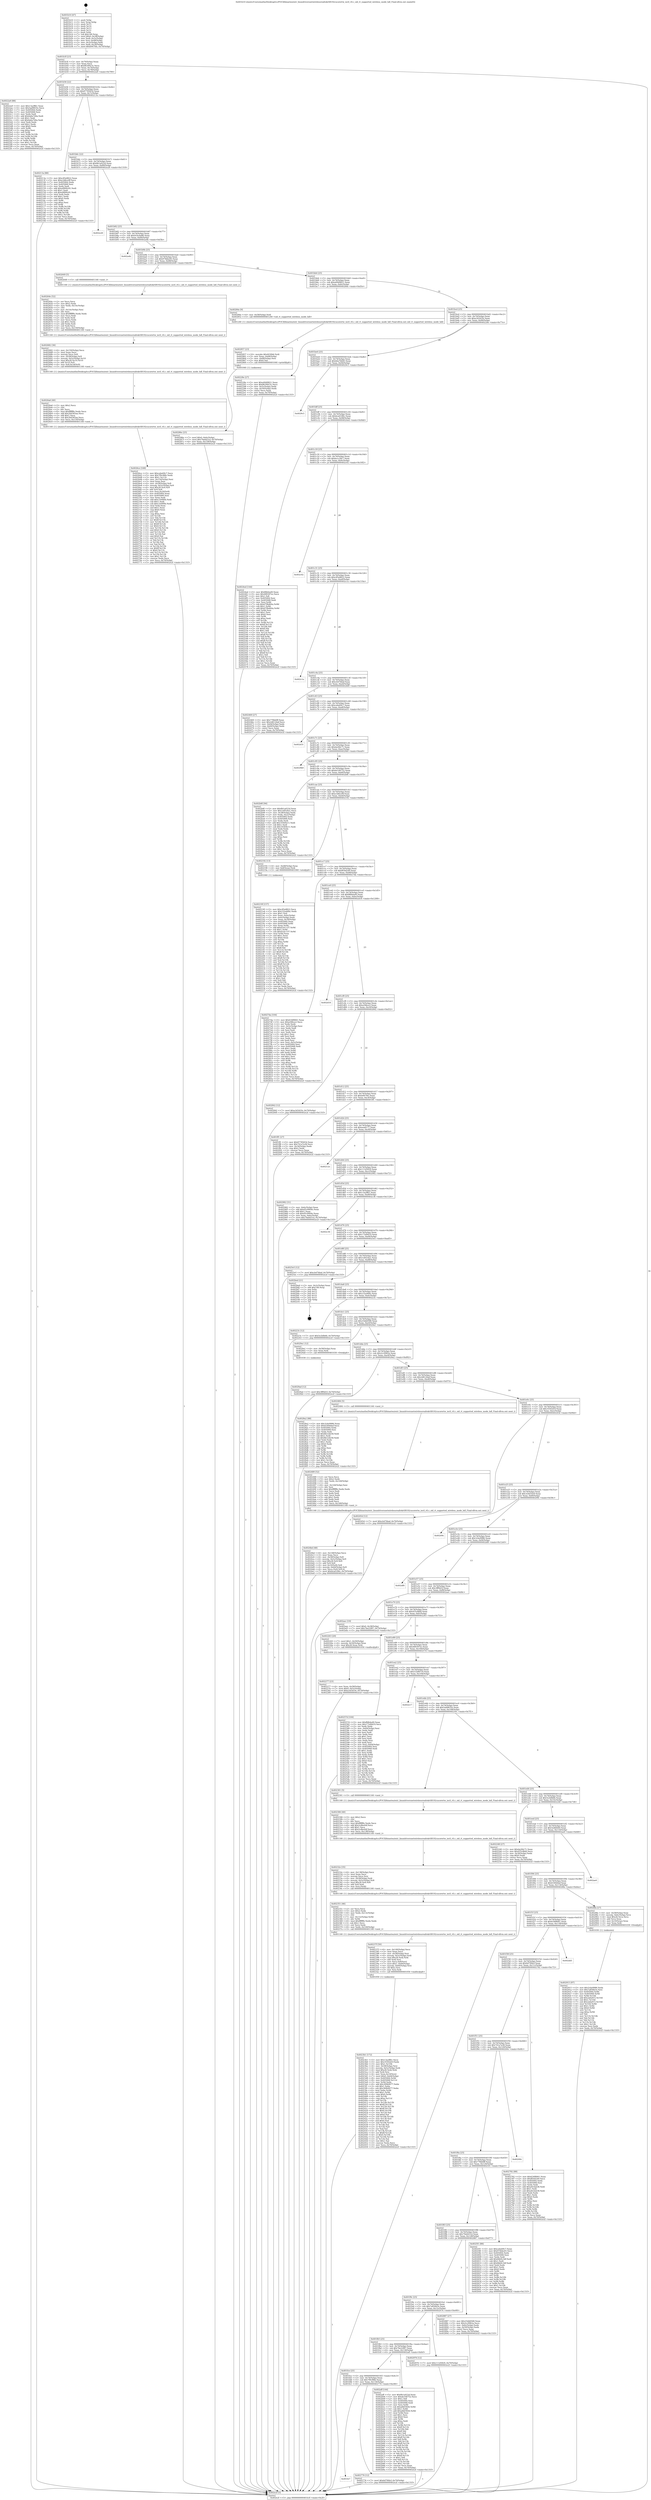 digraph "0x401b10" {
  label = "0x401b10 (/mnt/c/Users/mathe/Desktop/tcc/POCII/binaries/extr_linuxdriversnetwirelessrealtekrtl8192cucorertw_ioctl_rtl.c_oid_rt_supported_wireless_mode_hdl_Final-ollvm.out::main(0))"
  labelloc = "t"
  node[shape=record]

  Entry [label="",width=0.3,height=0.3,shape=circle,fillcolor=black,style=filled]
  "0x401b3f" [label="{
     0x401b3f [23]\l
     | [instrs]\l
     &nbsp;&nbsp;0x401b3f \<+3\>: mov -0x70(%rbp),%eax\l
     &nbsp;&nbsp;0x401b42 \<+2\>: mov %eax,%ecx\l
     &nbsp;&nbsp;0x401b44 \<+6\>: sub $0x8639923c,%ecx\l
     &nbsp;&nbsp;0x401b4a \<+3\>: mov %eax,-0x74(%rbp)\l
     &nbsp;&nbsp;0x401b4d \<+3\>: mov %ecx,-0x78(%rbp)\l
     &nbsp;&nbsp;0x401b50 \<+6\>: je 00000000004022a9 \<main+0x799\>\l
  }"]
  "0x4022a9" [label="{
     0x4022a9 [88]\l
     | [instrs]\l
     &nbsp;&nbsp;0x4022a9 \<+5\>: mov $0x13a2ffb1,%eax\l
     &nbsp;&nbsp;0x4022ae \<+5\>: mov $0x5ad9835e,%ecx\l
     &nbsp;&nbsp;0x4022b3 \<+7\>: mov 0x405064,%edx\l
     &nbsp;&nbsp;0x4022ba \<+7\>: mov 0x405068,%esi\l
     &nbsp;&nbsp;0x4022c1 \<+2\>: mov %edx,%edi\l
     &nbsp;&nbsp;0x4022c3 \<+6\>: add $0x6a6a7d4a,%edi\l
     &nbsp;&nbsp;0x4022c9 \<+3\>: sub $0x1,%edi\l
     &nbsp;&nbsp;0x4022cc \<+6\>: sub $0x6a6a7d4a,%edi\l
     &nbsp;&nbsp;0x4022d2 \<+3\>: imul %edi,%edx\l
     &nbsp;&nbsp;0x4022d5 \<+3\>: and $0x1,%edx\l
     &nbsp;&nbsp;0x4022d8 \<+3\>: cmp $0x0,%edx\l
     &nbsp;&nbsp;0x4022db \<+4\>: sete %r8b\l
     &nbsp;&nbsp;0x4022df \<+3\>: cmp $0xa,%esi\l
     &nbsp;&nbsp;0x4022e2 \<+4\>: setl %r9b\l
     &nbsp;&nbsp;0x4022e6 \<+3\>: mov %r8b,%r10b\l
     &nbsp;&nbsp;0x4022e9 \<+3\>: and %r9b,%r10b\l
     &nbsp;&nbsp;0x4022ec \<+3\>: xor %r9b,%r8b\l
     &nbsp;&nbsp;0x4022ef \<+3\>: or %r8b,%r10b\l
     &nbsp;&nbsp;0x4022f2 \<+4\>: test $0x1,%r10b\l
     &nbsp;&nbsp;0x4022f6 \<+3\>: cmovne %ecx,%eax\l
     &nbsp;&nbsp;0x4022f9 \<+3\>: mov %eax,-0x70(%rbp)\l
     &nbsp;&nbsp;0x4022fc \<+5\>: jmp 0000000000402e2f \<main+0x131f\>\l
  }"]
  "0x401b56" [label="{
     0x401b56 [22]\l
     | [instrs]\l
     &nbsp;&nbsp;0x401b56 \<+5\>: jmp 0000000000401b5b \<main+0x4b\>\l
     &nbsp;&nbsp;0x401b5b \<+3\>: mov -0x74(%rbp),%eax\l
     &nbsp;&nbsp;0x401b5e \<+5\>: sub $0x87785654,%eax\l
     &nbsp;&nbsp;0x401b63 \<+3\>: mov %eax,-0x7c(%rbp)\l
     &nbsp;&nbsp;0x401b66 \<+6\>: je 000000000040213a \<main+0x62a\>\l
  }"]
  Exit [label="",width=0.3,height=0.3,shape=circle,fillcolor=black,style=filled,peripheries=2]
  "0x40213a" [label="{
     0x40213a [88]\l
     | [instrs]\l
     &nbsp;&nbsp;0x40213a \<+5\>: mov $0xc85e8822,%eax\l
     &nbsp;&nbsp;0x40213f \<+5\>: mov $0xe3d6ce9f,%ecx\l
     &nbsp;&nbsp;0x402144 \<+7\>: mov 0x405064,%edx\l
     &nbsp;&nbsp;0x40214b \<+7\>: mov 0x405068,%esi\l
     &nbsp;&nbsp;0x402152 \<+2\>: mov %edx,%edi\l
     &nbsp;&nbsp;0x402154 \<+6\>: add $0xa9890c81,%edi\l
     &nbsp;&nbsp;0x40215a \<+3\>: sub $0x1,%edi\l
     &nbsp;&nbsp;0x40215d \<+6\>: sub $0xa9890c81,%edi\l
     &nbsp;&nbsp;0x402163 \<+3\>: imul %edi,%edx\l
     &nbsp;&nbsp;0x402166 \<+3\>: and $0x1,%edx\l
     &nbsp;&nbsp;0x402169 \<+3\>: cmp $0x0,%edx\l
     &nbsp;&nbsp;0x40216c \<+4\>: sete %r8b\l
     &nbsp;&nbsp;0x402170 \<+3\>: cmp $0xa,%esi\l
     &nbsp;&nbsp;0x402173 \<+4\>: setl %r9b\l
     &nbsp;&nbsp;0x402177 \<+3\>: mov %r8b,%r10b\l
     &nbsp;&nbsp;0x40217a \<+3\>: and %r9b,%r10b\l
     &nbsp;&nbsp;0x40217d \<+3\>: xor %r9b,%r8b\l
     &nbsp;&nbsp;0x402180 \<+3\>: or %r8b,%r10b\l
     &nbsp;&nbsp;0x402183 \<+4\>: test $0x1,%r10b\l
     &nbsp;&nbsp;0x402187 \<+3\>: cmovne %ecx,%eax\l
     &nbsp;&nbsp;0x40218a \<+3\>: mov %eax,-0x70(%rbp)\l
     &nbsp;&nbsp;0x40218d \<+5\>: jmp 0000000000402e2f \<main+0x131f\>\l
  }"]
  "0x401b6c" [label="{
     0x401b6c [22]\l
     | [instrs]\l
     &nbsp;&nbsp;0x401b6c \<+5\>: jmp 0000000000401b71 \<main+0x61\>\l
     &nbsp;&nbsp;0x401b71 \<+3\>: mov -0x74(%rbp),%eax\l
     &nbsp;&nbsp;0x401b74 \<+5\>: sub $0x8b1a022d,%eax\l
     &nbsp;&nbsp;0x401b79 \<+3\>: mov %eax,-0x80(%rbp)\l
     &nbsp;&nbsp;0x401b7c \<+6\>: je 0000000000402e28 \<main+0x1318\>\l
  }"]
  "0x4029ad" [label="{
     0x4029ad [12]\l
     | [instrs]\l
     &nbsp;&nbsp;0x4029ad \<+7\>: movl $0x3fff4d1f,-0x70(%rbp)\l
     &nbsp;&nbsp;0x4029b4 \<+5\>: jmp 0000000000402e2f \<main+0x131f\>\l
  }"]
  "0x402e28" [label="{
     0x402e28\l
  }", style=dashed]
  "0x401b82" [label="{
     0x401b82 [25]\l
     | [instrs]\l
     &nbsp;&nbsp;0x401b82 \<+5\>: jmp 0000000000401b87 \<main+0x77\>\l
     &nbsp;&nbsp;0x401b87 \<+3\>: mov -0x74(%rbp),%eax\l
     &nbsp;&nbsp;0x401b8a \<+5\>: sub $0x916cba86,%eax\l
     &nbsp;&nbsp;0x401b8f \<+6\>: mov %eax,-0x84(%rbp)\l
     &nbsp;&nbsp;0x401b95 \<+6\>: je 0000000000402a4b \<main+0xf3b\>\l
  }"]
  "0x402915" [label="{
     0x402915 [97]\l
     | [instrs]\l
     &nbsp;&nbsp;0x402915 \<+5\>: mov $0x3cbe9986,%edx\l
     &nbsp;&nbsp;0x40291a \<+5\>: mov $0x7a856b3e,%esi\l
     &nbsp;&nbsp;0x40291f \<+8\>: mov 0x405064,%r8d\l
     &nbsp;&nbsp;0x402927 \<+8\>: mov 0x405068,%r9d\l
     &nbsp;&nbsp;0x40292f \<+3\>: mov %r8d,%r10d\l
     &nbsp;&nbsp;0x402932 \<+7\>: add $0x2a6a915,%r10d\l
     &nbsp;&nbsp;0x402939 \<+4\>: sub $0x1,%r10d\l
     &nbsp;&nbsp;0x40293d \<+7\>: sub $0x2a6a915,%r10d\l
     &nbsp;&nbsp;0x402944 \<+4\>: imul %r10d,%r8d\l
     &nbsp;&nbsp;0x402948 \<+4\>: and $0x1,%r8d\l
     &nbsp;&nbsp;0x40294c \<+4\>: cmp $0x0,%r8d\l
     &nbsp;&nbsp;0x402950 \<+4\>: sete %r11b\l
     &nbsp;&nbsp;0x402954 \<+4\>: cmp $0xa,%r9d\l
     &nbsp;&nbsp;0x402958 \<+3\>: setl %bl\l
     &nbsp;&nbsp;0x40295b \<+3\>: mov %r11b,%r14b\l
     &nbsp;&nbsp;0x40295e \<+3\>: and %bl,%r14b\l
     &nbsp;&nbsp;0x402961 \<+3\>: xor %bl,%r11b\l
     &nbsp;&nbsp;0x402964 \<+3\>: or %r11b,%r14b\l
     &nbsp;&nbsp;0x402967 \<+4\>: test $0x1,%r14b\l
     &nbsp;&nbsp;0x40296b \<+3\>: cmovne %esi,%edx\l
     &nbsp;&nbsp;0x40296e \<+3\>: mov %edx,-0x70(%rbp)\l
     &nbsp;&nbsp;0x402971 \<+5\>: jmp 0000000000402e2f \<main+0x131f\>\l
  }"]
  "0x402a4b" [label="{
     0x402a4b\l
  }", style=dashed]
  "0x401b9b" [label="{
     0x401b9b [25]\l
     | [instrs]\l
     &nbsp;&nbsp;0x401b9b \<+5\>: jmp 0000000000401ba0 \<main+0x90\>\l
     &nbsp;&nbsp;0x401ba0 \<+3\>: mov -0x74(%rbp),%eax\l
     &nbsp;&nbsp;0x401ba3 \<+5\>: sub $0x974bbc65,%eax\l
     &nbsp;&nbsp;0x401ba8 \<+6\>: mov %eax,-0x88(%rbp)\l
     &nbsp;&nbsp;0x401bae \<+6\>: je 0000000000402649 \<main+0xb39\>\l
  }"]
  "0x40286e" [label="{
     0x40286e [25]\l
     | [instrs]\l
     &nbsp;&nbsp;0x40286e \<+7\>: movl $0x0,-0x6c(%rbp)\l
     &nbsp;&nbsp;0x402875 \<+7\>: movl $0x79a0d31d,-0x70(%rbp)\l
     &nbsp;&nbsp;0x40287c \<+6\>: mov %eax,-0x158(%rbp)\l
     &nbsp;&nbsp;0x402882 \<+5\>: jmp 0000000000402e2f \<main+0x131f\>\l
  }"]
  "0x402649" [label="{
     0x402649 [5]\l
     | [instrs]\l
     &nbsp;&nbsp;0x402649 \<+5\>: call 0000000000401160 \<next_i\>\l
     | [calls]\l
     &nbsp;&nbsp;0x401160 \{1\} (/mnt/c/Users/mathe/Desktop/tcc/POCII/binaries/extr_linuxdriversnetwirelessrealtekrtl8192cucorertw_ioctl_rtl.c_oid_rt_supported_wireless_mode_hdl_Final-ollvm.out::next_i)\l
  }"]
  "0x401bb4" [label="{
     0x401bb4 [25]\l
     | [instrs]\l
     &nbsp;&nbsp;0x401bb4 \<+5\>: jmp 0000000000401bb9 \<main+0xa9\>\l
     &nbsp;&nbsp;0x401bb9 \<+3\>: mov -0x74(%rbp),%eax\l
     &nbsp;&nbsp;0x401bbc \<+5\>: sub $0xa00d9821,%eax\l
     &nbsp;&nbsp;0x401bc1 \<+6\>: mov %eax,-0x8c(%rbp)\l
     &nbsp;&nbsp;0x401bc7 \<+6\>: je 000000000040284e \<main+0xd3e\>\l
  }"]
  "0x402857" [label="{
     0x402857 [23]\l
     | [instrs]\l
     &nbsp;&nbsp;0x402857 \<+10\>: movabs $0x4030b6,%rdi\l
     &nbsp;&nbsp;0x402861 \<+3\>: mov %eax,-0x68(%rbp)\l
     &nbsp;&nbsp;0x402864 \<+3\>: mov -0x68(%rbp),%esi\l
     &nbsp;&nbsp;0x402867 \<+2\>: mov $0x0,%al\l
     &nbsp;&nbsp;0x402869 \<+5\>: call 0000000000401040 \<printf@plt\>\l
     | [calls]\l
     &nbsp;&nbsp;0x401040 \{1\} (unknown)\l
  }"]
  "0x40284e" [label="{
     0x40284e [9]\l
     | [instrs]\l
     &nbsp;&nbsp;0x40284e \<+4\>: mov -0x58(%rbp),%rdi\l
     &nbsp;&nbsp;0x402852 \<+5\>: call 0000000000401240 \<oid_rt_supported_wireless_mode_hdl\>\l
     | [calls]\l
     &nbsp;&nbsp;0x401240 \{1\} (/mnt/c/Users/mathe/Desktop/tcc/POCII/binaries/extr_linuxdriversnetwirelessrealtekrtl8192cucorertw_ioctl_rtl.c_oid_rt_supported_wireless_mode_hdl_Final-ollvm.out::oid_rt_supported_wireless_mode_hdl)\l
  }"]
  "0x401bcd" [label="{
     0x401bcd [25]\l
     | [instrs]\l
     &nbsp;&nbsp;0x401bcd \<+5\>: jmp 0000000000401bd2 \<main+0xc2\>\l
     &nbsp;&nbsp;0x401bd2 \<+3\>: mov -0x74(%rbp),%eax\l
     &nbsp;&nbsp;0x401bd5 \<+5\>: sub $0xa3d3d1fe,%eax\l
     &nbsp;&nbsp;0x401bda \<+6\>: mov %eax,-0x90(%rbp)\l
     &nbsp;&nbsp;0x401be0 \<+6\>: je 000000000040228e \<main+0x77e\>\l
  }"]
  "0x401fe7" [label="{
     0x401fe7\l
  }", style=dashed]
  "0x40228e" [label="{
     0x40228e [27]\l
     | [instrs]\l
     &nbsp;&nbsp;0x40228e \<+5\>: mov $0xa00d9821,%eax\l
     &nbsp;&nbsp;0x402293 \<+5\>: mov $0x8639923c,%ecx\l
     &nbsp;&nbsp;0x402298 \<+3\>: mov -0x5c(%rbp),%edx\l
     &nbsp;&nbsp;0x40229b \<+3\>: cmp -0x50(%rbp),%edx\l
     &nbsp;&nbsp;0x40229e \<+3\>: cmovl %ecx,%eax\l
     &nbsp;&nbsp;0x4022a1 \<+3\>: mov %eax,-0x70(%rbp)\l
     &nbsp;&nbsp;0x4022a4 \<+5\>: jmp 0000000000402e2f \<main+0x131f\>\l
  }"]
  "0x401be6" [label="{
     0x401be6 [25]\l
     | [instrs]\l
     &nbsp;&nbsp;0x401be6 \<+5\>: jmp 0000000000401beb \<main+0xdb\>\l
     &nbsp;&nbsp;0x401beb \<+3\>: mov -0x74(%rbp),%eax\l
     &nbsp;&nbsp;0x401bee \<+5\>: sub $0xb6a7b6d5,%eax\l
     &nbsp;&nbsp;0x401bf3 \<+6\>: mov %eax,-0x94(%rbp)\l
     &nbsp;&nbsp;0x401bf9 \<+6\>: je 00000000004029c5 \<main+0xeb5\>\l
  }"]
  "0x402776" [label="{
     0x402776 [12]\l
     | [instrs]\l
     &nbsp;&nbsp;0x402776 \<+7\>: movl $0x6d79fdcf,-0x70(%rbp)\l
     &nbsp;&nbsp;0x40277d \<+5\>: jmp 0000000000402e2f \<main+0x131f\>\l
  }"]
  "0x4029c5" [label="{
     0x4029c5\l
  }", style=dashed]
  "0x401bff" [label="{
     0x401bff [25]\l
     | [instrs]\l
     &nbsp;&nbsp;0x401bff \<+5\>: jmp 0000000000401c04 \<main+0xf4\>\l
     &nbsp;&nbsp;0x401c04 \<+3\>: mov -0x74(%rbp),%eax\l
     &nbsp;&nbsp;0x401c07 \<+5\>: sub $0xbca0186c,%eax\l
     &nbsp;&nbsp;0x401c0c \<+6\>: mov %eax,-0x98(%rbp)\l
     &nbsp;&nbsp;0x401c12 \<+6\>: je 00000000004024ed \<main+0x9dd\>\l
  }"]
  "0x401fce" [label="{
     0x401fce [25]\l
     | [instrs]\l
     &nbsp;&nbsp;0x401fce \<+5\>: jmp 0000000000401fd3 \<main+0x4c3\>\l
     &nbsp;&nbsp;0x401fd3 \<+3\>: mov -0x74(%rbp),%eax\l
     &nbsp;&nbsp;0x401fd6 \<+5\>: sub $0x7f9c98fe,%eax\l
     &nbsp;&nbsp;0x401fdb \<+6\>: mov %eax,-0x134(%rbp)\l
     &nbsp;&nbsp;0x401fe1 \<+6\>: je 0000000000402776 \<main+0xc66\>\l
  }"]
  "0x4024ed" [label="{
     0x4024ed [144]\l
     | [instrs]\l
     &nbsp;&nbsp;0x4024ed \<+5\>: mov $0xffdb4a49,%eax\l
     &nbsp;&nbsp;0x4024f2 \<+5\>: mov $0x489397ec,%ecx\l
     &nbsp;&nbsp;0x4024f7 \<+2\>: mov $0x1,%dl\l
     &nbsp;&nbsp;0x4024f9 \<+7\>: mov 0x405064,%esi\l
     &nbsp;&nbsp;0x402500 \<+7\>: mov 0x405068,%edi\l
     &nbsp;&nbsp;0x402507 \<+3\>: mov %esi,%r8d\l
     &nbsp;&nbsp;0x40250a \<+7\>: sub $0xb79bd64a,%r8d\l
     &nbsp;&nbsp;0x402511 \<+4\>: sub $0x1,%r8d\l
     &nbsp;&nbsp;0x402515 \<+7\>: add $0xb79bd64a,%r8d\l
     &nbsp;&nbsp;0x40251c \<+4\>: imul %r8d,%esi\l
     &nbsp;&nbsp;0x402520 \<+3\>: and $0x1,%esi\l
     &nbsp;&nbsp;0x402523 \<+3\>: cmp $0x0,%esi\l
     &nbsp;&nbsp;0x402526 \<+4\>: sete %r9b\l
     &nbsp;&nbsp;0x40252a \<+3\>: cmp $0xa,%edi\l
     &nbsp;&nbsp;0x40252d \<+4\>: setl %r10b\l
     &nbsp;&nbsp;0x402531 \<+3\>: mov %r9b,%r11b\l
     &nbsp;&nbsp;0x402534 \<+4\>: xor $0xff,%r11b\l
     &nbsp;&nbsp;0x402538 \<+3\>: mov %r10b,%bl\l
     &nbsp;&nbsp;0x40253b \<+3\>: xor $0xff,%bl\l
     &nbsp;&nbsp;0x40253e \<+3\>: xor $0x1,%dl\l
     &nbsp;&nbsp;0x402541 \<+3\>: mov %r11b,%r14b\l
     &nbsp;&nbsp;0x402544 \<+4\>: and $0xff,%r14b\l
     &nbsp;&nbsp;0x402548 \<+3\>: and %dl,%r9b\l
     &nbsp;&nbsp;0x40254b \<+3\>: mov %bl,%r15b\l
     &nbsp;&nbsp;0x40254e \<+4\>: and $0xff,%r15b\l
     &nbsp;&nbsp;0x402552 \<+3\>: and %dl,%r10b\l
     &nbsp;&nbsp;0x402555 \<+3\>: or %r9b,%r14b\l
     &nbsp;&nbsp;0x402558 \<+3\>: or %r10b,%r15b\l
     &nbsp;&nbsp;0x40255b \<+3\>: xor %r15b,%r14b\l
     &nbsp;&nbsp;0x40255e \<+3\>: or %bl,%r11b\l
     &nbsp;&nbsp;0x402561 \<+4\>: xor $0xff,%r11b\l
     &nbsp;&nbsp;0x402565 \<+3\>: or $0x1,%dl\l
     &nbsp;&nbsp;0x402568 \<+3\>: and %dl,%r11b\l
     &nbsp;&nbsp;0x40256b \<+3\>: or %r11b,%r14b\l
     &nbsp;&nbsp;0x40256e \<+4\>: test $0x1,%r14b\l
     &nbsp;&nbsp;0x402572 \<+3\>: cmovne %ecx,%eax\l
     &nbsp;&nbsp;0x402575 \<+3\>: mov %eax,-0x70(%rbp)\l
     &nbsp;&nbsp;0x402578 \<+5\>: jmp 0000000000402e2f \<main+0x131f\>\l
  }"]
  "0x401c18" [label="{
     0x401c18 [25]\l
     | [instrs]\l
     &nbsp;&nbsp;0x401c18 \<+5\>: jmp 0000000000401c1d \<main+0x10d\>\l
     &nbsp;&nbsp;0x401c1d \<+3\>: mov -0x74(%rbp),%eax\l
     &nbsp;&nbsp;0x401c20 \<+5\>: sub $0xbccc28c7,%eax\l
     &nbsp;&nbsp;0x401c25 \<+6\>: mov %eax,-0x9c(%rbp)\l
     &nbsp;&nbsp;0x401c2b \<+6\>: je 0000000000402c02 \<main+0x10f2\>\l
  }"]
  "0x402aff" [label="{
     0x402aff [144]\l
     | [instrs]\l
     &nbsp;&nbsp;0x402aff \<+5\>: mov $0x8b1a022d,%eax\l
     &nbsp;&nbsp;0x402b04 \<+5\>: mov $0xde106752,%ecx\l
     &nbsp;&nbsp;0x402b09 \<+2\>: mov $0x1,%dl\l
     &nbsp;&nbsp;0x402b0b \<+7\>: mov 0x405064,%esi\l
     &nbsp;&nbsp;0x402b12 \<+7\>: mov 0x405068,%edi\l
     &nbsp;&nbsp;0x402b19 \<+3\>: mov %esi,%r8d\l
     &nbsp;&nbsp;0x402b1c \<+7\>: sub $0xa6bf3644,%r8d\l
     &nbsp;&nbsp;0x402b23 \<+4\>: sub $0x1,%r8d\l
     &nbsp;&nbsp;0x402b27 \<+7\>: add $0xa6bf3644,%r8d\l
     &nbsp;&nbsp;0x402b2e \<+4\>: imul %r8d,%esi\l
     &nbsp;&nbsp;0x402b32 \<+3\>: and $0x1,%esi\l
     &nbsp;&nbsp;0x402b35 \<+3\>: cmp $0x0,%esi\l
     &nbsp;&nbsp;0x402b38 \<+4\>: sete %r9b\l
     &nbsp;&nbsp;0x402b3c \<+3\>: cmp $0xa,%edi\l
     &nbsp;&nbsp;0x402b3f \<+4\>: setl %r10b\l
     &nbsp;&nbsp;0x402b43 \<+3\>: mov %r9b,%r11b\l
     &nbsp;&nbsp;0x402b46 \<+4\>: xor $0xff,%r11b\l
     &nbsp;&nbsp;0x402b4a \<+3\>: mov %r10b,%bl\l
     &nbsp;&nbsp;0x402b4d \<+3\>: xor $0xff,%bl\l
     &nbsp;&nbsp;0x402b50 \<+3\>: xor $0x1,%dl\l
     &nbsp;&nbsp;0x402b53 \<+3\>: mov %r11b,%r14b\l
     &nbsp;&nbsp;0x402b56 \<+4\>: and $0xff,%r14b\l
     &nbsp;&nbsp;0x402b5a \<+3\>: and %dl,%r9b\l
     &nbsp;&nbsp;0x402b5d \<+3\>: mov %bl,%r15b\l
     &nbsp;&nbsp;0x402b60 \<+4\>: and $0xff,%r15b\l
     &nbsp;&nbsp;0x402b64 \<+3\>: and %dl,%r10b\l
     &nbsp;&nbsp;0x402b67 \<+3\>: or %r9b,%r14b\l
     &nbsp;&nbsp;0x402b6a \<+3\>: or %r10b,%r15b\l
     &nbsp;&nbsp;0x402b6d \<+3\>: xor %r15b,%r14b\l
     &nbsp;&nbsp;0x402b70 \<+3\>: or %bl,%r11b\l
     &nbsp;&nbsp;0x402b73 \<+4\>: xor $0xff,%r11b\l
     &nbsp;&nbsp;0x402b77 \<+3\>: or $0x1,%dl\l
     &nbsp;&nbsp;0x402b7a \<+3\>: and %dl,%r11b\l
     &nbsp;&nbsp;0x402b7d \<+3\>: or %r11b,%r14b\l
     &nbsp;&nbsp;0x402b80 \<+4\>: test $0x1,%r14b\l
     &nbsp;&nbsp;0x402b84 \<+3\>: cmovne %ecx,%eax\l
     &nbsp;&nbsp;0x402b87 \<+3\>: mov %eax,-0x70(%rbp)\l
     &nbsp;&nbsp;0x402b8a \<+5\>: jmp 0000000000402e2f \<main+0x131f\>\l
  }"]
  "0x402c02" [label="{
     0x402c02\l
  }", style=dashed]
  "0x401c31" [label="{
     0x401c31 [25]\l
     | [instrs]\l
     &nbsp;&nbsp;0x401c31 \<+5\>: jmp 0000000000401c36 \<main+0x126\>\l
     &nbsp;&nbsp;0x401c36 \<+3\>: mov -0x74(%rbp),%eax\l
     &nbsp;&nbsp;0x401c39 \<+5\>: sub $0xc85e8822,%eax\l
     &nbsp;&nbsp;0x401c3e \<+6\>: mov %eax,-0xa0(%rbp)\l
     &nbsp;&nbsp;0x401c44 \<+6\>: je 0000000000402c1a \<main+0x110a\>\l
  }"]
  "0x401fb5" [label="{
     0x401fb5 [25]\l
     | [instrs]\l
     &nbsp;&nbsp;0x401fb5 \<+5\>: jmp 0000000000401fba \<main+0x4aa\>\l
     &nbsp;&nbsp;0x401fba \<+3\>: mov -0x74(%rbp),%eax\l
     &nbsp;&nbsp;0x401fbd \<+5\>: sub $0x7be22f87,%eax\l
     &nbsp;&nbsp;0x401fc2 \<+6\>: mov %eax,-0x130(%rbp)\l
     &nbsp;&nbsp;0x401fc8 \<+6\>: je 0000000000402aff \<main+0xfef\>\l
  }"]
  "0x402c1a" [label="{
     0x402c1a\l
  }", style=dashed]
  "0x401c4a" [label="{
     0x401c4a [25]\l
     | [instrs]\l
     &nbsp;&nbsp;0x401c4a \<+5\>: jmp 0000000000401c4f \<main+0x13f\>\l
     &nbsp;&nbsp;0x401c4f \<+3\>: mov -0x74(%rbp),%eax\l
     &nbsp;&nbsp;0x401c52 \<+5\>: sub $0xcb47bbaf,%eax\l
     &nbsp;&nbsp;0x401c57 \<+6\>: mov %eax,-0xa4(%rbp)\l
     &nbsp;&nbsp;0x401c5d \<+6\>: je 0000000000402469 \<main+0x959\>\l
  }"]
  "0x402976" [label="{
     0x402976 [12]\l
     | [instrs]\l
     &nbsp;&nbsp;0x402976 \<+7\>: movl $0x111d5829,-0x70(%rbp)\l
     &nbsp;&nbsp;0x40297d \<+5\>: jmp 0000000000402e2f \<main+0x131f\>\l
  }"]
  "0x402469" [label="{
     0x402469 [27]\l
     | [instrs]\l
     &nbsp;&nbsp;0x402469 \<+5\>: mov $0x77fbb0ff,%eax\l
     &nbsp;&nbsp;0x40246e \<+5\>: mov $0x2d612baf,%ecx\l
     &nbsp;&nbsp;0x402473 \<+3\>: mov -0x64(%rbp),%edx\l
     &nbsp;&nbsp;0x402476 \<+3\>: cmp -0x60(%rbp),%edx\l
     &nbsp;&nbsp;0x402479 \<+3\>: cmovl %ecx,%eax\l
     &nbsp;&nbsp;0x40247c \<+3\>: mov %eax,-0x70(%rbp)\l
     &nbsp;&nbsp;0x40247f \<+5\>: jmp 0000000000402e2f \<main+0x131f\>\l
  }"]
  "0x401c63" [label="{
     0x401c63 [25]\l
     | [instrs]\l
     &nbsp;&nbsp;0x401c63 \<+5\>: jmp 0000000000401c68 \<main+0x158\>\l
     &nbsp;&nbsp;0x401c68 \<+3\>: mov -0x74(%rbp),%eax\l
     &nbsp;&nbsp;0x401c6b \<+5\>: sub $0xcebe69c7,%eax\l
     &nbsp;&nbsp;0x401c70 \<+6\>: mov %eax,-0xa8(%rbp)\l
     &nbsp;&nbsp;0x401c76 \<+6\>: je 0000000000402d31 \<main+0x1221\>\l
  }"]
  "0x401f9c" [label="{
     0x401f9c [25]\l
     | [instrs]\l
     &nbsp;&nbsp;0x401f9c \<+5\>: jmp 0000000000401fa1 \<main+0x491\>\l
     &nbsp;&nbsp;0x401fa1 \<+3\>: mov -0x74(%rbp),%eax\l
     &nbsp;&nbsp;0x401fa4 \<+5\>: sub $0x7a856b3e,%eax\l
     &nbsp;&nbsp;0x401fa9 \<+6\>: mov %eax,-0x12c(%rbp)\l
     &nbsp;&nbsp;0x401faf \<+6\>: je 0000000000402976 \<main+0xe66\>\l
  }"]
  "0x402d31" [label="{
     0x402d31\l
  }", style=dashed]
  "0x401c7c" [label="{
     0x401c7c [25]\l
     | [instrs]\l
     &nbsp;&nbsp;0x401c7c \<+5\>: jmp 0000000000401c81 \<main+0x171\>\l
     &nbsp;&nbsp;0x401c81 \<+3\>: mov -0x74(%rbp),%eax\l
     &nbsp;&nbsp;0x401c84 \<+5\>: sub $0xda2fdc71,%eax\l
     &nbsp;&nbsp;0x401c89 \<+6\>: mov %eax,-0xac(%rbp)\l
     &nbsp;&nbsp;0x401c8f \<+6\>: je 00000000004029b9 \<main+0xea9\>\l
  }"]
  "0x402887" [label="{
     0x402887 [27]\l
     | [instrs]\l
     &nbsp;&nbsp;0x402887 \<+5\>: mov $0x25ddd568,%eax\l
     &nbsp;&nbsp;0x40288c \<+5\>: mov $0x2cc9962a,%ecx\l
     &nbsp;&nbsp;0x402891 \<+3\>: mov -0x6c(%rbp),%edx\l
     &nbsp;&nbsp;0x402894 \<+3\>: cmp -0x50(%rbp),%edx\l
     &nbsp;&nbsp;0x402897 \<+3\>: cmovl %ecx,%eax\l
     &nbsp;&nbsp;0x40289a \<+3\>: mov %eax,-0x70(%rbp)\l
     &nbsp;&nbsp;0x40289d \<+5\>: jmp 0000000000402e2f \<main+0x131f\>\l
  }"]
  "0x4029b9" [label="{
     0x4029b9\l
  }", style=dashed]
  "0x401c95" [label="{
     0x401c95 [25]\l
     | [instrs]\l
     &nbsp;&nbsp;0x401c95 \<+5\>: jmp 0000000000401c9a \<main+0x18a\>\l
     &nbsp;&nbsp;0x401c9a \<+3\>: mov -0x74(%rbp),%eax\l
     &nbsp;&nbsp;0x401c9d \<+5\>: sub $0xde106752,%eax\l
     &nbsp;&nbsp;0x401ca2 \<+6\>: mov %eax,-0xb0(%rbp)\l
     &nbsp;&nbsp;0x401ca8 \<+6\>: je 0000000000402b8f \<main+0x107f\>\l
  }"]
  "0x4026ce" [label="{
     0x4026ce [168]\l
     | [instrs]\l
     &nbsp;&nbsp;0x4026ce \<+5\>: mov $0xcebe69c7,%ecx\l
     &nbsp;&nbsp;0x4026d3 \<+5\>: mov $0x7f9c98fe,%edx\l
     &nbsp;&nbsp;0x4026d8 \<+3\>: mov $0x1,%r11b\l
     &nbsp;&nbsp;0x4026db \<+6\>: mov -0x154(%rbp),%esi\l
     &nbsp;&nbsp;0x4026e1 \<+3\>: imul %eax,%esi\l
     &nbsp;&nbsp;0x4026e4 \<+4\>: mov -0x58(%rbp),%r8\l
     &nbsp;&nbsp;0x4026e8 \<+4\>: movslq -0x5c(%rbp),%r9\l
     &nbsp;&nbsp;0x4026ec \<+4\>: imul $0x28,%r9,%r9\l
     &nbsp;&nbsp;0x4026f0 \<+3\>: add %r9,%r8\l
     &nbsp;&nbsp;0x4026f3 \<+4\>: mov %esi,0x20(%r8)\l
     &nbsp;&nbsp;0x4026f7 \<+7\>: mov 0x405064,%eax\l
     &nbsp;&nbsp;0x4026fe \<+7\>: mov 0x405068,%esi\l
     &nbsp;&nbsp;0x402705 \<+2\>: mov %eax,%edi\l
     &nbsp;&nbsp;0x402707 \<+6\>: add $0xc16480b,%edi\l
     &nbsp;&nbsp;0x40270d \<+3\>: sub $0x1,%edi\l
     &nbsp;&nbsp;0x402710 \<+6\>: sub $0xc16480b,%edi\l
     &nbsp;&nbsp;0x402716 \<+3\>: imul %edi,%eax\l
     &nbsp;&nbsp;0x402719 \<+3\>: and $0x1,%eax\l
     &nbsp;&nbsp;0x40271c \<+3\>: cmp $0x0,%eax\l
     &nbsp;&nbsp;0x40271f \<+3\>: sete %bl\l
     &nbsp;&nbsp;0x402722 \<+3\>: cmp $0xa,%esi\l
     &nbsp;&nbsp;0x402725 \<+4\>: setl %r14b\l
     &nbsp;&nbsp;0x402729 \<+3\>: mov %bl,%r15b\l
     &nbsp;&nbsp;0x40272c \<+4\>: xor $0xff,%r15b\l
     &nbsp;&nbsp;0x402730 \<+3\>: mov %r14b,%r12b\l
     &nbsp;&nbsp;0x402733 \<+4\>: xor $0xff,%r12b\l
     &nbsp;&nbsp;0x402737 \<+4\>: xor $0x0,%r11b\l
     &nbsp;&nbsp;0x40273b \<+3\>: mov %r15b,%r13b\l
     &nbsp;&nbsp;0x40273e \<+4\>: and $0x0,%r13b\l
     &nbsp;&nbsp;0x402742 \<+3\>: and %r11b,%bl\l
     &nbsp;&nbsp;0x402745 \<+3\>: mov %r12b,%al\l
     &nbsp;&nbsp;0x402748 \<+2\>: and $0x0,%al\l
     &nbsp;&nbsp;0x40274a \<+3\>: and %r11b,%r14b\l
     &nbsp;&nbsp;0x40274d \<+3\>: or %bl,%r13b\l
     &nbsp;&nbsp;0x402750 \<+3\>: or %r14b,%al\l
     &nbsp;&nbsp;0x402753 \<+3\>: xor %al,%r13b\l
     &nbsp;&nbsp;0x402756 \<+3\>: or %r12b,%r15b\l
     &nbsp;&nbsp;0x402759 \<+4\>: xor $0xff,%r15b\l
     &nbsp;&nbsp;0x40275d \<+4\>: or $0x0,%r11b\l
     &nbsp;&nbsp;0x402761 \<+3\>: and %r11b,%r15b\l
     &nbsp;&nbsp;0x402764 \<+3\>: or %r15b,%r13b\l
     &nbsp;&nbsp;0x402767 \<+4\>: test $0x1,%r13b\l
     &nbsp;&nbsp;0x40276b \<+3\>: cmovne %edx,%ecx\l
     &nbsp;&nbsp;0x40276e \<+3\>: mov %ecx,-0x70(%rbp)\l
     &nbsp;&nbsp;0x402771 \<+5\>: jmp 0000000000402e2f \<main+0x131f\>\l
  }"]
  "0x402b8f" [label="{
     0x402b8f [94]\l
     | [instrs]\l
     &nbsp;&nbsp;0x402b8f \<+5\>: mov $0x8b1a022d,%eax\l
     &nbsp;&nbsp;0x402b94 \<+5\>: mov $0x1e85c6a1,%ecx\l
     &nbsp;&nbsp;0x402b99 \<+3\>: mov -0x38(%rbp),%edx\l
     &nbsp;&nbsp;0x402b9c \<+3\>: mov %edx,-0x2c(%rbp)\l
     &nbsp;&nbsp;0x402b9f \<+7\>: mov 0x405064,%edx\l
     &nbsp;&nbsp;0x402ba6 \<+7\>: mov 0x405068,%esi\l
     &nbsp;&nbsp;0x402bad \<+2\>: mov %edx,%edi\l
     &nbsp;&nbsp;0x402baf \<+6\>: add $0x193b9e11,%edi\l
     &nbsp;&nbsp;0x402bb5 \<+3\>: sub $0x1,%edi\l
     &nbsp;&nbsp;0x402bb8 \<+6\>: sub $0x193b9e11,%edi\l
     &nbsp;&nbsp;0x402bbe \<+3\>: imul %edi,%edx\l
     &nbsp;&nbsp;0x402bc1 \<+3\>: and $0x1,%edx\l
     &nbsp;&nbsp;0x402bc4 \<+3\>: cmp $0x0,%edx\l
     &nbsp;&nbsp;0x402bc7 \<+4\>: sete %r8b\l
     &nbsp;&nbsp;0x402bcb \<+3\>: cmp $0xa,%esi\l
     &nbsp;&nbsp;0x402bce \<+4\>: setl %r9b\l
     &nbsp;&nbsp;0x402bd2 \<+3\>: mov %r8b,%r10b\l
     &nbsp;&nbsp;0x402bd5 \<+3\>: and %r9b,%r10b\l
     &nbsp;&nbsp;0x402bd8 \<+3\>: xor %r9b,%r8b\l
     &nbsp;&nbsp;0x402bdb \<+3\>: or %r8b,%r10b\l
     &nbsp;&nbsp;0x402bde \<+4\>: test $0x1,%r10b\l
     &nbsp;&nbsp;0x402be2 \<+3\>: cmovne %ecx,%eax\l
     &nbsp;&nbsp;0x402be5 \<+3\>: mov %eax,-0x70(%rbp)\l
     &nbsp;&nbsp;0x402be8 \<+5\>: jmp 0000000000402e2f \<main+0x131f\>\l
  }"]
  "0x401cae" [label="{
     0x401cae [25]\l
     | [instrs]\l
     &nbsp;&nbsp;0x401cae \<+5\>: jmp 0000000000401cb3 \<main+0x1a3\>\l
     &nbsp;&nbsp;0x401cb3 \<+3\>: mov -0x74(%rbp),%eax\l
     &nbsp;&nbsp;0x401cb6 \<+5\>: sub $0xe3d6ce9f,%eax\l
     &nbsp;&nbsp;0x401cbb \<+6\>: mov %eax,-0xb4(%rbp)\l
     &nbsp;&nbsp;0x401cc1 \<+6\>: je 0000000000402192 \<main+0x682\>\l
  }"]
  "0x4026a6" [label="{
     0x4026a6 [40]\l
     | [instrs]\l
     &nbsp;&nbsp;0x4026a6 \<+5\>: mov $0x2,%ecx\l
     &nbsp;&nbsp;0x4026ab \<+1\>: cltd\l
     &nbsp;&nbsp;0x4026ac \<+2\>: idiv %ecx\l
     &nbsp;&nbsp;0x4026ae \<+6\>: imul $0xfffffffe,%edx,%ecx\l
     &nbsp;&nbsp;0x4026b4 \<+6\>: add $0x26d365aa,%ecx\l
     &nbsp;&nbsp;0x4026ba \<+3\>: add $0x1,%ecx\l
     &nbsp;&nbsp;0x4026bd \<+6\>: sub $0x26d365aa,%ecx\l
     &nbsp;&nbsp;0x4026c3 \<+6\>: mov %ecx,-0x154(%rbp)\l
     &nbsp;&nbsp;0x4026c9 \<+5\>: call 0000000000401160 \<next_i\>\l
     | [calls]\l
     &nbsp;&nbsp;0x401160 \{1\} (/mnt/c/Users/mathe/Desktop/tcc/POCII/binaries/extr_linuxdriversnetwirelessrealtekrtl8192cucorertw_ioctl_rtl.c_oid_rt_supported_wireless_mode_hdl_Final-ollvm.out::next_i)\l
  }"]
  "0x402192" [label="{
     0x402192 [13]\l
     | [instrs]\l
     &nbsp;&nbsp;0x402192 \<+4\>: mov -0x48(%rbp),%rax\l
     &nbsp;&nbsp;0x402196 \<+4\>: mov 0x8(%rax),%rdi\l
     &nbsp;&nbsp;0x40219a \<+5\>: call 0000000000401060 \<atoi@plt\>\l
     | [calls]\l
     &nbsp;&nbsp;0x401060 \{1\} (unknown)\l
  }"]
  "0x401cc7" [label="{
     0x401cc7 [25]\l
     | [instrs]\l
     &nbsp;&nbsp;0x401cc7 \<+5\>: jmp 0000000000401ccc \<main+0x1bc\>\l
     &nbsp;&nbsp;0x401ccc \<+3\>: mov -0x74(%rbp),%eax\l
     &nbsp;&nbsp;0x401ccf \<+5\>: sub $0xff54d249,%eax\l
     &nbsp;&nbsp;0x401cd4 \<+6\>: mov %eax,-0xb8(%rbp)\l
     &nbsp;&nbsp;0x401cda \<+6\>: je 00000000004027da \<main+0xcca\>\l
  }"]
  "0x402682" [label="{
     0x402682 [36]\l
     | [instrs]\l
     &nbsp;&nbsp;0x402682 \<+6\>: mov -0x150(%rbp),%ecx\l
     &nbsp;&nbsp;0x402688 \<+3\>: imul %eax,%ecx\l
     &nbsp;&nbsp;0x40268b \<+3\>: movslq %ecx,%r8\l
     &nbsp;&nbsp;0x40268e \<+4\>: mov -0x58(%rbp),%r9\l
     &nbsp;&nbsp;0x402692 \<+4\>: movslq -0x5c(%rbp),%r10\l
     &nbsp;&nbsp;0x402696 \<+4\>: imul $0x28,%r10,%r10\l
     &nbsp;&nbsp;0x40269a \<+3\>: add %r10,%r9\l
     &nbsp;&nbsp;0x40269d \<+4\>: mov %r8,0x18(%r9)\l
     &nbsp;&nbsp;0x4026a1 \<+5\>: call 0000000000401160 \<next_i\>\l
     | [calls]\l
     &nbsp;&nbsp;0x401160 \{1\} (/mnt/c/Users/mathe/Desktop/tcc/POCII/binaries/extr_linuxdriversnetwirelessrealtekrtl8192cucorertw_ioctl_rtl.c_oid_rt_supported_wireless_mode_hdl_Final-ollvm.out::next_i)\l
  }"]
  "0x4027da" [label="{
     0x4027da [104]\l
     | [instrs]\l
     &nbsp;&nbsp;0x4027da \<+5\>: mov $0x634f8061,%eax\l
     &nbsp;&nbsp;0x4027df \<+5\>: mov $0xa58bca3,%ecx\l
     &nbsp;&nbsp;0x4027e4 \<+2\>: xor %edx,%edx\l
     &nbsp;&nbsp;0x4027e6 \<+3\>: mov -0x5c(%rbp),%esi\l
     &nbsp;&nbsp;0x4027e9 \<+2\>: mov %edx,%edi\l
     &nbsp;&nbsp;0x4027eb \<+2\>: sub %esi,%edi\l
     &nbsp;&nbsp;0x4027ed \<+2\>: mov %edx,%esi\l
     &nbsp;&nbsp;0x4027ef \<+3\>: sub $0x1,%esi\l
     &nbsp;&nbsp;0x4027f2 \<+2\>: add %esi,%edi\l
     &nbsp;&nbsp;0x4027f4 \<+2\>: mov %edx,%esi\l
     &nbsp;&nbsp;0x4027f6 \<+2\>: sub %edi,%esi\l
     &nbsp;&nbsp;0x4027f8 \<+3\>: mov %esi,-0x5c(%rbp)\l
     &nbsp;&nbsp;0x4027fb \<+7\>: mov 0x405064,%esi\l
     &nbsp;&nbsp;0x402802 \<+7\>: mov 0x405068,%edi\l
     &nbsp;&nbsp;0x402809 \<+3\>: sub $0x1,%edx\l
     &nbsp;&nbsp;0x40280c \<+3\>: mov %esi,%r8d\l
     &nbsp;&nbsp;0x40280f \<+3\>: add %edx,%r8d\l
     &nbsp;&nbsp;0x402812 \<+4\>: imul %r8d,%esi\l
     &nbsp;&nbsp;0x402816 \<+3\>: and $0x1,%esi\l
     &nbsp;&nbsp;0x402819 \<+3\>: cmp $0x0,%esi\l
     &nbsp;&nbsp;0x40281c \<+4\>: sete %r9b\l
     &nbsp;&nbsp;0x402820 \<+3\>: cmp $0xa,%edi\l
     &nbsp;&nbsp;0x402823 \<+4\>: setl %r10b\l
     &nbsp;&nbsp;0x402827 \<+3\>: mov %r9b,%r11b\l
     &nbsp;&nbsp;0x40282a \<+3\>: and %r10b,%r11b\l
     &nbsp;&nbsp;0x40282d \<+3\>: xor %r10b,%r9b\l
     &nbsp;&nbsp;0x402830 \<+3\>: or %r9b,%r11b\l
     &nbsp;&nbsp;0x402833 \<+4\>: test $0x1,%r11b\l
     &nbsp;&nbsp;0x402837 \<+3\>: cmovne %ecx,%eax\l
     &nbsp;&nbsp;0x40283a \<+3\>: mov %eax,-0x70(%rbp)\l
     &nbsp;&nbsp;0x40283d \<+5\>: jmp 0000000000402e2f \<main+0x131f\>\l
  }"]
  "0x401ce0" [label="{
     0x401ce0 [25]\l
     | [instrs]\l
     &nbsp;&nbsp;0x401ce0 \<+5\>: jmp 0000000000401ce5 \<main+0x1d5\>\l
     &nbsp;&nbsp;0x401ce5 \<+3\>: mov -0x74(%rbp),%eax\l
     &nbsp;&nbsp;0x401ce8 \<+5\>: sub $0xffdb4a49,%eax\l
     &nbsp;&nbsp;0x401ced \<+6\>: mov %eax,-0xbc(%rbp)\l
     &nbsp;&nbsp;0x401cf3 \<+6\>: je 0000000000402d18 \<main+0x1208\>\l
  }"]
  "0x40264e" [label="{
     0x40264e [52]\l
     | [instrs]\l
     &nbsp;&nbsp;0x40264e \<+2\>: xor %ecx,%ecx\l
     &nbsp;&nbsp;0x402650 \<+5\>: mov $0x2,%edx\l
     &nbsp;&nbsp;0x402655 \<+6\>: mov %edx,-0x14c(%rbp)\l
     &nbsp;&nbsp;0x40265b \<+1\>: cltd\l
     &nbsp;&nbsp;0x40265c \<+6\>: mov -0x14c(%rbp),%esi\l
     &nbsp;&nbsp;0x402662 \<+2\>: idiv %esi\l
     &nbsp;&nbsp;0x402664 \<+6\>: imul $0xfffffffe,%edx,%edx\l
     &nbsp;&nbsp;0x40266a \<+2\>: mov %ecx,%edi\l
     &nbsp;&nbsp;0x40266c \<+2\>: sub %edx,%edi\l
     &nbsp;&nbsp;0x40266e \<+2\>: mov %ecx,%edx\l
     &nbsp;&nbsp;0x402670 \<+3\>: sub $0x1,%edx\l
     &nbsp;&nbsp;0x402673 \<+2\>: add %edx,%edi\l
     &nbsp;&nbsp;0x402675 \<+2\>: sub %edi,%ecx\l
     &nbsp;&nbsp;0x402677 \<+6\>: mov %ecx,-0x150(%rbp)\l
     &nbsp;&nbsp;0x40267d \<+5\>: call 0000000000401160 \<next_i\>\l
     | [calls]\l
     &nbsp;&nbsp;0x401160 \{1\} (/mnt/c/Users/mathe/Desktop/tcc/POCII/binaries/extr_linuxdriversnetwirelessrealtekrtl8192cucorertw_ioctl_rtl.c_oid_rt_supported_wireless_mode_hdl_Final-ollvm.out::next_i)\l
  }"]
  "0x402d18" [label="{
     0x402d18\l
  }", style=dashed]
  "0x401cf9" [label="{
     0x401cf9 [25]\l
     | [instrs]\l
     &nbsp;&nbsp;0x401cf9 \<+5\>: jmp 0000000000401cfe \<main+0x1ee\>\l
     &nbsp;&nbsp;0x401cfe \<+3\>: mov -0x74(%rbp),%eax\l
     &nbsp;&nbsp;0x401d01 \<+5\>: sub $0xa58bca3,%eax\l
     &nbsp;&nbsp;0x401d06 \<+6\>: mov %eax,-0xc0(%rbp)\l
     &nbsp;&nbsp;0x401d0c \<+6\>: je 0000000000402842 \<main+0xd32\>\l
  }"]
  "0x401f83" [label="{
     0x401f83 [25]\l
     | [instrs]\l
     &nbsp;&nbsp;0x401f83 \<+5\>: jmp 0000000000401f88 \<main+0x478\>\l
     &nbsp;&nbsp;0x401f88 \<+3\>: mov -0x74(%rbp),%eax\l
     &nbsp;&nbsp;0x401f8b \<+5\>: sub $0x79a0d31d,%eax\l
     &nbsp;&nbsp;0x401f90 \<+6\>: mov %eax,-0x128(%rbp)\l
     &nbsp;&nbsp;0x401f96 \<+6\>: je 0000000000402887 \<main+0xd77\>\l
  }"]
  "0x402842" [label="{
     0x402842 [12]\l
     | [instrs]\l
     &nbsp;&nbsp;0x402842 \<+7\>: movl $0xa3d3d1fe,-0x70(%rbp)\l
     &nbsp;&nbsp;0x402849 \<+5\>: jmp 0000000000402e2f \<main+0x131f\>\l
  }"]
  "0x401d12" [label="{
     0x401d12 [25]\l
     | [instrs]\l
     &nbsp;&nbsp;0x401d12 \<+5\>: jmp 0000000000401d17 \<main+0x207\>\l
     &nbsp;&nbsp;0x401d17 \<+3\>: mov -0x74(%rbp),%eax\l
     &nbsp;&nbsp;0x401d1a \<+5\>: sub $0xb947fdc,%eax\l
     &nbsp;&nbsp;0x401d1f \<+6\>: mov %eax,-0xc4(%rbp)\l
     &nbsp;&nbsp;0x401d25 \<+6\>: je 0000000000401ff1 \<main+0x4e1\>\l
  }"]
  "0x4025f1" [label="{
     0x4025f1 [88]\l
     | [instrs]\l
     &nbsp;&nbsp;0x4025f1 \<+5\>: mov $0xcebe69c7,%eax\l
     &nbsp;&nbsp;0x4025f6 \<+5\>: mov $0x974bbc65,%ecx\l
     &nbsp;&nbsp;0x4025fb \<+7\>: mov 0x405064,%edx\l
     &nbsp;&nbsp;0x402602 \<+7\>: mov 0x405068,%esi\l
     &nbsp;&nbsp;0x402609 \<+2\>: mov %edx,%edi\l
     &nbsp;&nbsp;0x40260b \<+6\>: add $0x6bb9c3df,%edi\l
     &nbsp;&nbsp;0x402611 \<+3\>: sub $0x1,%edi\l
     &nbsp;&nbsp;0x402614 \<+6\>: sub $0x6bb9c3df,%edi\l
     &nbsp;&nbsp;0x40261a \<+3\>: imul %edi,%edx\l
     &nbsp;&nbsp;0x40261d \<+3\>: and $0x1,%edx\l
     &nbsp;&nbsp;0x402620 \<+3\>: cmp $0x0,%edx\l
     &nbsp;&nbsp;0x402623 \<+4\>: sete %r8b\l
     &nbsp;&nbsp;0x402627 \<+3\>: cmp $0xa,%esi\l
     &nbsp;&nbsp;0x40262a \<+4\>: setl %r9b\l
     &nbsp;&nbsp;0x40262e \<+3\>: mov %r8b,%r10b\l
     &nbsp;&nbsp;0x402631 \<+3\>: and %r9b,%r10b\l
     &nbsp;&nbsp;0x402634 \<+3\>: xor %r9b,%r8b\l
     &nbsp;&nbsp;0x402637 \<+3\>: or %r8b,%r10b\l
     &nbsp;&nbsp;0x40263a \<+4\>: test $0x1,%r10b\l
     &nbsp;&nbsp;0x40263e \<+3\>: cmovne %ecx,%eax\l
     &nbsp;&nbsp;0x402641 \<+3\>: mov %eax,-0x70(%rbp)\l
     &nbsp;&nbsp;0x402644 \<+5\>: jmp 0000000000402e2f \<main+0x131f\>\l
  }"]
  "0x401ff1" [label="{
     0x401ff1 [27]\l
     | [instrs]\l
     &nbsp;&nbsp;0x401ff1 \<+5\>: mov $0x87785654,%eax\l
     &nbsp;&nbsp;0x401ff6 \<+5\>: mov $0x741a7a38,%ecx\l
     &nbsp;&nbsp;0x401ffb \<+3\>: mov -0x34(%rbp),%edx\l
     &nbsp;&nbsp;0x401ffe \<+3\>: cmp $0x2,%edx\l
     &nbsp;&nbsp;0x402001 \<+3\>: cmovne %ecx,%eax\l
     &nbsp;&nbsp;0x402004 \<+3\>: mov %eax,-0x70(%rbp)\l
     &nbsp;&nbsp;0x402007 \<+5\>: jmp 0000000000402e2f \<main+0x131f\>\l
  }"]
  "0x401d2b" [label="{
     0x401d2b [25]\l
     | [instrs]\l
     &nbsp;&nbsp;0x401d2b \<+5\>: jmp 0000000000401d30 \<main+0x220\>\l
     &nbsp;&nbsp;0x401d30 \<+3\>: mov -0x74(%rbp),%eax\l
     &nbsp;&nbsp;0x401d33 \<+5\>: sub $0xeea8177,%eax\l
     &nbsp;&nbsp;0x401d38 \<+6\>: mov %eax,-0xc8(%rbp)\l
     &nbsp;&nbsp;0x401d3e \<+6\>: je 000000000040212e \<main+0x61e\>\l
  }"]
  "0x402e2f" [label="{
     0x402e2f [5]\l
     | [instrs]\l
     &nbsp;&nbsp;0x402e2f \<+5\>: jmp 0000000000401b3f \<main+0x2f\>\l
  }"]
  "0x401b10" [label="{
     0x401b10 [47]\l
     | [instrs]\l
     &nbsp;&nbsp;0x401b10 \<+1\>: push %rbp\l
     &nbsp;&nbsp;0x401b11 \<+3\>: mov %rsp,%rbp\l
     &nbsp;&nbsp;0x401b14 \<+2\>: push %r15\l
     &nbsp;&nbsp;0x401b16 \<+2\>: push %r14\l
     &nbsp;&nbsp;0x401b18 \<+2\>: push %r13\l
     &nbsp;&nbsp;0x401b1a \<+2\>: push %r12\l
     &nbsp;&nbsp;0x401b1c \<+1\>: push %rbx\l
     &nbsp;&nbsp;0x401b1d \<+7\>: sub $0x148,%rsp\l
     &nbsp;&nbsp;0x401b24 \<+7\>: movl $0x0,-0x38(%rbp)\l
     &nbsp;&nbsp;0x401b2b \<+3\>: mov %edi,-0x3c(%rbp)\l
     &nbsp;&nbsp;0x401b2e \<+4\>: mov %rsi,-0x48(%rbp)\l
     &nbsp;&nbsp;0x401b32 \<+3\>: mov -0x3c(%rbp),%edi\l
     &nbsp;&nbsp;0x401b35 \<+3\>: mov %edi,-0x34(%rbp)\l
     &nbsp;&nbsp;0x401b38 \<+7\>: movl $0xb947fdc,-0x70(%rbp)\l
  }"]
  "0x40219f" [label="{
     0x40219f [157]\l
     | [instrs]\l
     &nbsp;&nbsp;0x40219f \<+5\>: mov $0xc85e8822,%ecx\l
     &nbsp;&nbsp;0x4021a4 \<+5\>: mov $0x232a46bc,%edx\l
     &nbsp;&nbsp;0x4021a9 \<+3\>: mov $0x1,%sil\l
     &nbsp;&nbsp;0x4021ac \<+3\>: mov %eax,-0x4c(%rbp)\l
     &nbsp;&nbsp;0x4021af \<+3\>: mov -0x4c(%rbp),%eax\l
     &nbsp;&nbsp;0x4021b2 \<+3\>: mov %eax,-0x30(%rbp)\l
     &nbsp;&nbsp;0x4021b5 \<+7\>: mov 0x405064,%eax\l
     &nbsp;&nbsp;0x4021bc \<+8\>: mov 0x405068,%r8d\l
     &nbsp;&nbsp;0x4021c4 \<+3\>: mov %eax,%r9d\l
     &nbsp;&nbsp;0x4021c7 \<+7\>: add $0xd1dc11f7,%r9d\l
     &nbsp;&nbsp;0x4021ce \<+4\>: sub $0x1,%r9d\l
     &nbsp;&nbsp;0x4021d2 \<+7\>: sub $0xd1dc11f7,%r9d\l
     &nbsp;&nbsp;0x4021d9 \<+4\>: imul %r9d,%eax\l
     &nbsp;&nbsp;0x4021dd \<+3\>: and $0x1,%eax\l
     &nbsp;&nbsp;0x4021e0 \<+3\>: cmp $0x0,%eax\l
     &nbsp;&nbsp;0x4021e3 \<+4\>: sete %r10b\l
     &nbsp;&nbsp;0x4021e7 \<+4\>: cmp $0xa,%r8d\l
     &nbsp;&nbsp;0x4021eb \<+4\>: setl %r11b\l
     &nbsp;&nbsp;0x4021ef \<+3\>: mov %r10b,%bl\l
     &nbsp;&nbsp;0x4021f2 \<+3\>: xor $0xff,%bl\l
     &nbsp;&nbsp;0x4021f5 \<+3\>: mov %r11b,%r14b\l
     &nbsp;&nbsp;0x4021f8 \<+4\>: xor $0xff,%r14b\l
     &nbsp;&nbsp;0x4021fc \<+4\>: xor $0x1,%sil\l
     &nbsp;&nbsp;0x402200 \<+3\>: mov %bl,%r15b\l
     &nbsp;&nbsp;0x402203 \<+4\>: and $0xff,%r15b\l
     &nbsp;&nbsp;0x402207 \<+3\>: and %sil,%r10b\l
     &nbsp;&nbsp;0x40220a \<+3\>: mov %r14b,%r12b\l
     &nbsp;&nbsp;0x40220d \<+4\>: and $0xff,%r12b\l
     &nbsp;&nbsp;0x402211 \<+3\>: and %sil,%r11b\l
     &nbsp;&nbsp;0x402214 \<+3\>: or %r10b,%r15b\l
     &nbsp;&nbsp;0x402217 \<+3\>: or %r11b,%r12b\l
     &nbsp;&nbsp;0x40221a \<+3\>: xor %r12b,%r15b\l
     &nbsp;&nbsp;0x40221d \<+3\>: or %r14b,%bl\l
     &nbsp;&nbsp;0x402220 \<+3\>: xor $0xff,%bl\l
     &nbsp;&nbsp;0x402223 \<+4\>: or $0x1,%sil\l
     &nbsp;&nbsp;0x402227 \<+3\>: and %sil,%bl\l
     &nbsp;&nbsp;0x40222a \<+3\>: or %bl,%r15b\l
     &nbsp;&nbsp;0x40222d \<+4\>: test $0x1,%r15b\l
     &nbsp;&nbsp;0x402231 \<+3\>: cmovne %edx,%ecx\l
     &nbsp;&nbsp;0x402234 \<+3\>: mov %ecx,-0x70(%rbp)\l
     &nbsp;&nbsp;0x402237 \<+5\>: jmp 0000000000402e2f \<main+0x131f\>\l
  }"]
  "0x401f6a" [label="{
     0x401f6a [25]\l
     | [instrs]\l
     &nbsp;&nbsp;0x401f6a \<+5\>: jmp 0000000000401f6f \<main+0x45f\>\l
     &nbsp;&nbsp;0x401f6f \<+3\>: mov -0x74(%rbp),%eax\l
     &nbsp;&nbsp;0x401f72 \<+5\>: sub $0x77fbb0ff,%eax\l
     &nbsp;&nbsp;0x401f77 \<+6\>: mov %eax,-0x124(%rbp)\l
     &nbsp;&nbsp;0x401f7d \<+6\>: je 00000000004025f1 \<main+0xae1\>\l
  }"]
  "0x40212e" [label="{
     0x40212e\l
  }", style=dashed]
  "0x401d44" [label="{
     0x401d44 [25]\l
     | [instrs]\l
     &nbsp;&nbsp;0x401d44 \<+5\>: jmp 0000000000401d49 \<main+0x239\>\l
     &nbsp;&nbsp;0x401d49 \<+3\>: mov -0x74(%rbp),%eax\l
     &nbsp;&nbsp;0x401d4c \<+5\>: sub $0x111d5829,%eax\l
     &nbsp;&nbsp;0x401d51 \<+6\>: mov %eax,-0xcc(%rbp)\l
     &nbsp;&nbsp;0x401d57 \<+6\>: je 0000000000402982 \<main+0xe72\>\l
  }"]
  "0x40200c" [label="{
     0x40200c\l
  }", style=dashed]
  "0x402982" [label="{
     0x402982 [31]\l
     | [instrs]\l
     &nbsp;&nbsp;0x402982 \<+3\>: mov -0x6c(%rbp),%eax\l
     &nbsp;&nbsp;0x402985 \<+5\>: add $0xd5c9904e,%eax\l
     &nbsp;&nbsp;0x40298a \<+3\>: add $0x1,%eax\l
     &nbsp;&nbsp;0x40298d \<+5\>: sub $0xd5c9904e,%eax\l
     &nbsp;&nbsp;0x402992 \<+3\>: mov %eax,-0x6c(%rbp)\l
     &nbsp;&nbsp;0x402995 \<+7\>: movl $0x79a0d31d,-0x70(%rbp)\l
     &nbsp;&nbsp;0x40299c \<+5\>: jmp 0000000000402e2f \<main+0x131f\>\l
  }"]
  "0x401d5d" [label="{
     0x401d5d [25]\l
     | [instrs]\l
     &nbsp;&nbsp;0x401d5d \<+5\>: jmp 0000000000401d62 \<main+0x252\>\l
     &nbsp;&nbsp;0x401d62 \<+3\>: mov -0x74(%rbp),%eax\l
     &nbsp;&nbsp;0x401d65 \<+5\>: sub $0x13a2ffb1,%eax\l
     &nbsp;&nbsp;0x401d6a \<+6\>: mov %eax,-0xd0(%rbp)\l
     &nbsp;&nbsp;0x401d70 \<+6\>: je 0000000000402c36 \<main+0x1126\>\l
  }"]
  "0x401f51" [label="{
     0x401f51 [25]\l
     | [instrs]\l
     &nbsp;&nbsp;0x401f51 \<+5\>: jmp 0000000000401f56 \<main+0x446\>\l
     &nbsp;&nbsp;0x401f56 \<+3\>: mov -0x74(%rbp),%eax\l
     &nbsp;&nbsp;0x401f59 \<+5\>: sub $0x741a7a38,%eax\l
     &nbsp;&nbsp;0x401f5e \<+6\>: mov %eax,-0x120(%rbp)\l
     &nbsp;&nbsp;0x401f64 \<+6\>: je 000000000040200c \<main+0x4fc\>\l
  }"]
  "0x402c36" [label="{
     0x402c36\l
  }", style=dashed]
  "0x401d76" [label="{
     0x401d76 [25]\l
     | [instrs]\l
     &nbsp;&nbsp;0x401d76 \<+5\>: jmp 0000000000401d7b \<main+0x26b\>\l
     &nbsp;&nbsp;0x401d7b \<+3\>: mov -0x74(%rbp),%eax\l
     &nbsp;&nbsp;0x401d7e \<+5\>: sub $0x172d9d19,%eax\l
     &nbsp;&nbsp;0x401d83 \<+6\>: mov %eax,-0xd4(%rbp)\l
     &nbsp;&nbsp;0x401d89 \<+6\>: je 00000000004025e5 \<main+0xad5\>\l
  }"]
  "0x402782" [label="{
     0x402782 [88]\l
     | [instrs]\l
     &nbsp;&nbsp;0x402782 \<+5\>: mov $0x634f8061,%eax\l
     &nbsp;&nbsp;0x402787 \<+5\>: mov $0xff54d249,%ecx\l
     &nbsp;&nbsp;0x40278c \<+7\>: mov 0x405064,%edx\l
     &nbsp;&nbsp;0x402793 \<+7\>: mov 0x405068,%esi\l
     &nbsp;&nbsp;0x40279a \<+2\>: mov %edx,%edi\l
     &nbsp;&nbsp;0x40279c \<+6\>: add $0xa9c4ab38,%edi\l
     &nbsp;&nbsp;0x4027a2 \<+3\>: sub $0x1,%edi\l
     &nbsp;&nbsp;0x4027a5 \<+6\>: sub $0xa9c4ab38,%edi\l
     &nbsp;&nbsp;0x4027ab \<+3\>: imul %edi,%edx\l
     &nbsp;&nbsp;0x4027ae \<+3\>: and $0x1,%edx\l
     &nbsp;&nbsp;0x4027b1 \<+3\>: cmp $0x0,%edx\l
     &nbsp;&nbsp;0x4027b4 \<+4\>: sete %r8b\l
     &nbsp;&nbsp;0x4027b8 \<+3\>: cmp $0xa,%esi\l
     &nbsp;&nbsp;0x4027bb \<+4\>: setl %r9b\l
     &nbsp;&nbsp;0x4027bf \<+3\>: mov %r8b,%r10b\l
     &nbsp;&nbsp;0x4027c2 \<+3\>: and %r9b,%r10b\l
     &nbsp;&nbsp;0x4027c5 \<+3\>: xor %r9b,%r8b\l
     &nbsp;&nbsp;0x4027c8 \<+3\>: or %r8b,%r10b\l
     &nbsp;&nbsp;0x4027cb \<+4\>: test $0x1,%r10b\l
     &nbsp;&nbsp;0x4027cf \<+3\>: cmovne %ecx,%eax\l
     &nbsp;&nbsp;0x4027d2 \<+3\>: mov %eax,-0x70(%rbp)\l
     &nbsp;&nbsp;0x4027d5 \<+5\>: jmp 0000000000402e2f \<main+0x131f\>\l
  }"]
  "0x4025e5" [label="{
     0x4025e5 [12]\l
     | [instrs]\l
     &nbsp;&nbsp;0x4025e5 \<+7\>: movl $0xcb47bbaf,-0x70(%rbp)\l
     &nbsp;&nbsp;0x4025ec \<+5\>: jmp 0000000000402e2f \<main+0x131f\>\l
  }"]
  "0x401d8f" [label="{
     0x401d8f [25]\l
     | [instrs]\l
     &nbsp;&nbsp;0x401d8f \<+5\>: jmp 0000000000401d94 \<main+0x284\>\l
     &nbsp;&nbsp;0x401d94 \<+3\>: mov -0x74(%rbp),%eax\l
     &nbsp;&nbsp;0x401d97 \<+5\>: sub $0x1e85c6a1,%eax\l
     &nbsp;&nbsp;0x401d9c \<+6\>: mov %eax,-0xd8(%rbp)\l
     &nbsp;&nbsp;0x401da2 \<+6\>: je 0000000000402bed \<main+0x10dd\>\l
  }"]
  "0x401f38" [label="{
     0x401f38 [25]\l
     | [instrs]\l
     &nbsp;&nbsp;0x401f38 \<+5\>: jmp 0000000000401f3d \<main+0x42d\>\l
     &nbsp;&nbsp;0x401f3d \<+3\>: mov -0x74(%rbp),%eax\l
     &nbsp;&nbsp;0x401f40 \<+5\>: sub $0x6d79fdcf,%eax\l
     &nbsp;&nbsp;0x401f45 \<+6\>: mov %eax,-0x11c(%rbp)\l
     &nbsp;&nbsp;0x401f4b \<+6\>: je 0000000000402782 \<main+0xc72\>\l
  }"]
  "0x402bed" [label="{
     0x402bed [21]\l
     | [instrs]\l
     &nbsp;&nbsp;0x402bed \<+3\>: mov -0x2c(%rbp),%eax\l
     &nbsp;&nbsp;0x402bf0 \<+7\>: add $0x148,%rsp\l
     &nbsp;&nbsp;0x402bf7 \<+1\>: pop %rbx\l
     &nbsp;&nbsp;0x402bf8 \<+2\>: pop %r12\l
     &nbsp;&nbsp;0x402bfa \<+2\>: pop %r13\l
     &nbsp;&nbsp;0x402bfc \<+2\>: pop %r14\l
     &nbsp;&nbsp;0x402bfe \<+2\>: pop %r15\l
     &nbsp;&nbsp;0x402c00 \<+1\>: pop %rbp\l
     &nbsp;&nbsp;0x402c01 \<+1\>: ret\l
  }"]
  "0x401da8" [label="{
     0x401da8 [25]\l
     | [instrs]\l
     &nbsp;&nbsp;0x401da8 \<+5\>: jmp 0000000000401dad \<main+0x29d\>\l
     &nbsp;&nbsp;0x401dad \<+3\>: mov -0x74(%rbp),%eax\l
     &nbsp;&nbsp;0x401db0 \<+5\>: sub $0x232a46bc,%eax\l
     &nbsp;&nbsp;0x401db5 \<+6\>: mov %eax,-0xdc(%rbp)\l
     &nbsp;&nbsp;0x401dbb \<+6\>: je 000000000040223c \<main+0x72c\>\l
  }"]
  "0x402dd1" [label="{
     0x402dd1\l
  }", style=dashed]
  "0x40223c" [label="{
     0x40223c [12]\l
     | [instrs]\l
     &nbsp;&nbsp;0x40223c \<+7\>: movl $0x5e2bfb6b,-0x70(%rbp)\l
     &nbsp;&nbsp;0x402243 \<+5\>: jmp 0000000000402e2f \<main+0x131f\>\l
  }"]
  "0x401dc1" [label="{
     0x401dc1 [25]\l
     | [instrs]\l
     &nbsp;&nbsp;0x401dc1 \<+5\>: jmp 0000000000401dc6 \<main+0x2b6\>\l
     &nbsp;&nbsp;0x401dc6 \<+3\>: mov -0x74(%rbp),%eax\l
     &nbsp;&nbsp;0x401dc9 \<+5\>: sub $0x25ddd568,%eax\l
     &nbsp;&nbsp;0x401dce \<+6\>: mov %eax,-0xe0(%rbp)\l
     &nbsp;&nbsp;0x401dd4 \<+6\>: je 00000000004029a1 \<main+0xe91\>\l
  }"]
  "0x401f1f" [label="{
     0x401f1f [25]\l
     | [instrs]\l
     &nbsp;&nbsp;0x401f1f \<+5\>: jmp 0000000000401f24 \<main+0x414\>\l
     &nbsp;&nbsp;0x401f24 \<+3\>: mov -0x74(%rbp),%eax\l
     &nbsp;&nbsp;0x401f27 \<+5\>: sub $0x634f8061,%eax\l
     &nbsp;&nbsp;0x401f2c \<+6\>: mov %eax,-0x118(%rbp)\l
     &nbsp;&nbsp;0x401f32 \<+6\>: je 0000000000402dd1 \<main+0x12c1\>\l
  }"]
  "0x4029a1" [label="{
     0x4029a1 [12]\l
     | [instrs]\l
     &nbsp;&nbsp;0x4029a1 \<+4\>: mov -0x58(%rbp),%rax\l
     &nbsp;&nbsp;0x4029a5 \<+3\>: mov %rax,%rdi\l
     &nbsp;&nbsp;0x4029a8 \<+5\>: call 0000000000401030 \<free@plt\>\l
     | [calls]\l
     &nbsp;&nbsp;0x401030 \{1\} (unknown)\l
  }"]
  "0x401dda" [label="{
     0x401dda [25]\l
     | [instrs]\l
     &nbsp;&nbsp;0x401dda \<+5\>: jmp 0000000000401ddf \<main+0x2cf\>\l
     &nbsp;&nbsp;0x401ddf \<+3\>: mov -0x74(%rbp),%eax\l
     &nbsp;&nbsp;0x401de2 \<+5\>: sub $0x2cc9962a,%eax\l
     &nbsp;&nbsp;0x401de7 \<+6\>: mov %eax,-0xe4(%rbp)\l
     &nbsp;&nbsp;0x401ded \<+6\>: je 00000000004028a2 \<main+0xd92\>\l
  }"]
  "0x4028fa" [label="{
     0x4028fa [27]\l
     | [instrs]\l
     &nbsp;&nbsp;0x4028fa \<+4\>: mov -0x58(%rbp),%rax\l
     &nbsp;&nbsp;0x4028fe \<+4\>: movslq -0x6c(%rbp),%rcx\l
     &nbsp;&nbsp;0x402902 \<+4\>: imul $0x28,%rcx,%rcx\l
     &nbsp;&nbsp;0x402906 \<+3\>: add %rcx,%rax\l
     &nbsp;&nbsp;0x402909 \<+4\>: mov 0x10(%rax),%rax\l
     &nbsp;&nbsp;0x40290d \<+3\>: mov %rax,%rdi\l
     &nbsp;&nbsp;0x402910 \<+5\>: call 0000000000401030 \<free@plt\>\l
     | [calls]\l
     &nbsp;&nbsp;0x401030 \{1\} (unknown)\l
  }"]
  "0x4028a2" [label="{
     0x4028a2 [88]\l
     | [instrs]\l
     &nbsp;&nbsp;0x4028a2 \<+5\>: mov $0x3cbe9986,%eax\l
     &nbsp;&nbsp;0x4028a7 \<+5\>: mov $0x6349d4af,%ecx\l
     &nbsp;&nbsp;0x4028ac \<+7\>: mov 0x405064,%edx\l
     &nbsp;&nbsp;0x4028b3 \<+7\>: mov 0x405068,%esi\l
     &nbsp;&nbsp;0x4028ba \<+2\>: mov %edx,%edi\l
     &nbsp;&nbsp;0x4028bc \<+6\>: add $0x8b1ede58,%edi\l
     &nbsp;&nbsp;0x4028c2 \<+3\>: sub $0x1,%edi\l
     &nbsp;&nbsp;0x4028c5 \<+6\>: sub $0x8b1ede58,%edi\l
     &nbsp;&nbsp;0x4028cb \<+3\>: imul %edi,%edx\l
     &nbsp;&nbsp;0x4028ce \<+3\>: and $0x1,%edx\l
     &nbsp;&nbsp;0x4028d1 \<+3\>: cmp $0x0,%edx\l
     &nbsp;&nbsp;0x4028d4 \<+4\>: sete %r8b\l
     &nbsp;&nbsp;0x4028d8 \<+3\>: cmp $0xa,%esi\l
     &nbsp;&nbsp;0x4028db \<+4\>: setl %r9b\l
     &nbsp;&nbsp;0x4028df \<+3\>: mov %r8b,%r10b\l
     &nbsp;&nbsp;0x4028e2 \<+3\>: and %r9b,%r10b\l
     &nbsp;&nbsp;0x4028e5 \<+3\>: xor %r9b,%r8b\l
     &nbsp;&nbsp;0x4028e8 \<+3\>: or %r8b,%r10b\l
     &nbsp;&nbsp;0x4028eb \<+4\>: test $0x1,%r10b\l
     &nbsp;&nbsp;0x4028ef \<+3\>: cmovne %ecx,%eax\l
     &nbsp;&nbsp;0x4028f2 \<+3\>: mov %eax,-0x70(%rbp)\l
     &nbsp;&nbsp;0x4028f5 \<+5\>: jmp 0000000000402e2f \<main+0x131f\>\l
  }"]
  "0x401df3" [label="{
     0x401df3 [25]\l
     | [instrs]\l
     &nbsp;&nbsp;0x401df3 \<+5\>: jmp 0000000000401df8 \<main+0x2e8\>\l
     &nbsp;&nbsp;0x401df8 \<+3\>: mov -0x74(%rbp),%eax\l
     &nbsp;&nbsp;0x401dfb \<+5\>: sub $0x2d612baf,%eax\l
     &nbsp;&nbsp;0x401e00 \<+6\>: mov %eax,-0xe8(%rbp)\l
     &nbsp;&nbsp;0x401e06 \<+6\>: je 0000000000402484 \<main+0x974\>\l
  }"]
  "0x401f06" [label="{
     0x401f06 [25]\l
     | [instrs]\l
     &nbsp;&nbsp;0x401f06 \<+5\>: jmp 0000000000401f0b \<main+0x3fb\>\l
     &nbsp;&nbsp;0x401f0b \<+3\>: mov -0x74(%rbp),%eax\l
     &nbsp;&nbsp;0x401f0e \<+5\>: sub $0x6349d4af,%eax\l
     &nbsp;&nbsp;0x401f13 \<+6\>: mov %eax,-0x114(%rbp)\l
     &nbsp;&nbsp;0x401f19 \<+6\>: je 00000000004028fa \<main+0xdea\>\l
  }"]
  "0x402484" [label="{
     0x402484 [5]\l
     | [instrs]\l
     &nbsp;&nbsp;0x402484 \<+5\>: call 0000000000401160 \<next_i\>\l
     | [calls]\l
     &nbsp;&nbsp;0x401160 \{1\} (/mnt/c/Users/mathe/Desktop/tcc/POCII/binaries/extr_linuxdriversnetwirelessrealtekrtl8192cucorertw_ioctl_rtl.c_oid_rt_supported_wireless_mode_hdl_Final-ollvm.out::next_i)\l
  }"]
  "0x401e0c" [label="{
     0x401e0c [25]\l
     | [instrs]\l
     &nbsp;&nbsp;0x401e0c \<+5\>: jmp 0000000000401e11 \<main+0x301\>\l
     &nbsp;&nbsp;0x401e11 \<+3\>: mov -0x74(%rbp),%eax\l
     &nbsp;&nbsp;0x401e14 \<+5\>: sub $0x35502d1f,%eax\l
     &nbsp;&nbsp;0x401e19 \<+6\>: mov %eax,-0xec(%rbp)\l
     &nbsp;&nbsp;0x401e1f \<+6\>: je 000000000040245d \<main+0x94d\>\l
  }"]
  "0x402ae0" [label="{
     0x402ae0\l
  }", style=dashed]
  "0x40245d" [label="{
     0x40245d [12]\l
     | [instrs]\l
     &nbsp;&nbsp;0x40245d \<+7\>: movl $0xcb47bbaf,-0x70(%rbp)\l
     &nbsp;&nbsp;0x402464 \<+5\>: jmp 0000000000402e2f \<main+0x131f\>\l
  }"]
  "0x401e25" [label="{
     0x401e25 [25]\l
     | [instrs]\l
     &nbsp;&nbsp;0x401e25 \<+5\>: jmp 0000000000401e2a \<main+0x31a\>\l
     &nbsp;&nbsp;0x401e2a \<+3\>: mov -0x74(%rbp),%eax\l
     &nbsp;&nbsp;0x401e2d \<+5\>: sub $0x3c6d35e9,%eax\l
     &nbsp;&nbsp;0x401e32 \<+6\>: mov %eax,-0xf0(%rbp)\l
     &nbsp;&nbsp;0x401e38 \<+6\>: je 000000000040209c \<main+0x58c\>\l
  }"]
  "0x4024bd" [label="{
     0x4024bd [48]\l
     | [instrs]\l
     &nbsp;&nbsp;0x4024bd \<+6\>: mov -0x148(%rbp),%ecx\l
     &nbsp;&nbsp;0x4024c3 \<+3\>: imul %eax,%ecx\l
     &nbsp;&nbsp;0x4024c6 \<+4\>: mov -0x58(%rbp),%r8\l
     &nbsp;&nbsp;0x4024ca \<+4\>: movslq -0x5c(%rbp),%r9\l
     &nbsp;&nbsp;0x4024ce \<+4\>: imul $0x28,%r9,%r9\l
     &nbsp;&nbsp;0x4024d2 \<+3\>: add %r9,%r8\l
     &nbsp;&nbsp;0x4024d5 \<+4\>: mov 0x10(%r8),%r8\l
     &nbsp;&nbsp;0x4024d9 \<+4\>: movslq -0x64(%rbp),%r9\l
     &nbsp;&nbsp;0x4024dd \<+4\>: mov %ecx,(%r8,%r9,4)\l
     &nbsp;&nbsp;0x4024e1 \<+7\>: movl $0xbca0186c,-0x70(%rbp)\l
     &nbsp;&nbsp;0x4024e8 \<+5\>: jmp 0000000000402e2f \<main+0x131f\>\l
  }"]
  "0x40209c" [label="{
     0x40209c\l
  }", style=dashed]
  "0x401e3e" [label="{
     0x401e3e [25]\l
     | [instrs]\l
     &nbsp;&nbsp;0x401e3e \<+5\>: jmp 0000000000401e43 \<main+0x333\>\l
     &nbsp;&nbsp;0x401e43 \<+3\>: mov -0x74(%rbp),%eax\l
     &nbsp;&nbsp;0x401e46 \<+5\>: sub $0x3cbe9986,%eax\l
     &nbsp;&nbsp;0x401e4b \<+6\>: mov %eax,-0xf4(%rbp)\l
     &nbsp;&nbsp;0x401e51 \<+6\>: je 0000000000402df0 \<main+0x12e0\>\l
  }"]
  "0x402489" [label="{
     0x402489 [52]\l
     | [instrs]\l
     &nbsp;&nbsp;0x402489 \<+2\>: xor %ecx,%ecx\l
     &nbsp;&nbsp;0x40248b \<+5\>: mov $0x2,%edx\l
     &nbsp;&nbsp;0x402490 \<+6\>: mov %edx,-0x144(%rbp)\l
     &nbsp;&nbsp;0x402496 \<+1\>: cltd\l
     &nbsp;&nbsp;0x402497 \<+6\>: mov -0x144(%rbp),%esi\l
     &nbsp;&nbsp;0x40249d \<+2\>: idiv %esi\l
     &nbsp;&nbsp;0x40249f \<+6\>: imul $0xfffffffe,%edx,%edx\l
     &nbsp;&nbsp;0x4024a5 \<+2\>: mov %ecx,%edi\l
     &nbsp;&nbsp;0x4024a7 \<+2\>: sub %edx,%edi\l
     &nbsp;&nbsp;0x4024a9 \<+2\>: mov %ecx,%edx\l
     &nbsp;&nbsp;0x4024ab \<+3\>: sub $0x1,%edx\l
     &nbsp;&nbsp;0x4024ae \<+2\>: add %edx,%edi\l
     &nbsp;&nbsp;0x4024b0 \<+2\>: sub %edi,%ecx\l
     &nbsp;&nbsp;0x4024b2 \<+6\>: mov %ecx,-0x148(%rbp)\l
     &nbsp;&nbsp;0x4024b8 \<+5\>: call 0000000000401160 \<next_i\>\l
     | [calls]\l
     &nbsp;&nbsp;0x401160 \{1\} (/mnt/c/Users/mathe/Desktop/tcc/POCII/binaries/extr_linuxdriversnetwirelessrealtekrtl8192cucorertw_ioctl_rtl.c_oid_rt_supported_wireless_mode_hdl_Final-ollvm.out::next_i)\l
  }"]
  "0x402df0" [label="{
     0x402df0\l
  }", style=dashed]
  "0x401e57" [label="{
     0x401e57 [25]\l
     | [instrs]\l
     &nbsp;&nbsp;0x401e57 \<+5\>: jmp 0000000000401e5c \<main+0x34c\>\l
     &nbsp;&nbsp;0x401e5c \<+3\>: mov -0x74(%rbp),%eax\l
     &nbsp;&nbsp;0x401e5f \<+5\>: sub $0x3fff4d1f,%eax\l
     &nbsp;&nbsp;0x401e64 \<+6\>: mov %eax,-0xf8(%rbp)\l
     &nbsp;&nbsp;0x401e6a \<+6\>: je 0000000000402aec \<main+0xfdc\>\l
  }"]
  "0x4023b1" [label="{
     0x4023b1 [172]\l
     | [instrs]\l
     &nbsp;&nbsp;0x4023b1 \<+5\>: mov $0x13a2ffb1,%ecx\l
     &nbsp;&nbsp;0x4023b6 \<+5\>: mov $0x35502d1f,%edx\l
     &nbsp;&nbsp;0x4023bb \<+3\>: mov $0x1,%r10b\l
     &nbsp;&nbsp;0x4023be \<+4\>: mov -0x58(%rbp),%rsi\l
     &nbsp;&nbsp;0x4023c2 \<+4\>: movslq -0x5c(%rbp),%rdi\l
     &nbsp;&nbsp;0x4023c6 \<+4\>: imul $0x28,%rdi,%rdi\l
     &nbsp;&nbsp;0x4023ca \<+3\>: add %rdi,%rsi\l
     &nbsp;&nbsp;0x4023cd \<+4\>: mov %rax,0x10(%rsi)\l
     &nbsp;&nbsp;0x4023d1 \<+7\>: movl $0x0,-0x64(%rbp)\l
     &nbsp;&nbsp;0x4023d8 \<+8\>: mov 0x405064,%r9d\l
     &nbsp;&nbsp;0x4023e0 \<+8\>: mov 0x405068,%r11d\l
     &nbsp;&nbsp;0x4023e8 \<+3\>: mov %r9d,%ebx\l
     &nbsp;&nbsp;0x4023eb \<+6\>: add $0x369b9077,%ebx\l
     &nbsp;&nbsp;0x4023f1 \<+3\>: sub $0x1,%ebx\l
     &nbsp;&nbsp;0x4023f4 \<+6\>: sub $0x369b9077,%ebx\l
     &nbsp;&nbsp;0x4023fa \<+4\>: imul %ebx,%r9d\l
     &nbsp;&nbsp;0x4023fe \<+4\>: and $0x1,%r9d\l
     &nbsp;&nbsp;0x402402 \<+4\>: cmp $0x0,%r9d\l
     &nbsp;&nbsp;0x402406 \<+4\>: sete %r14b\l
     &nbsp;&nbsp;0x40240a \<+4\>: cmp $0xa,%r11d\l
     &nbsp;&nbsp;0x40240e \<+4\>: setl %r15b\l
     &nbsp;&nbsp;0x402412 \<+3\>: mov %r14b,%r12b\l
     &nbsp;&nbsp;0x402415 \<+4\>: xor $0xff,%r12b\l
     &nbsp;&nbsp;0x402419 \<+3\>: mov %r15b,%r13b\l
     &nbsp;&nbsp;0x40241c \<+4\>: xor $0xff,%r13b\l
     &nbsp;&nbsp;0x402420 \<+4\>: xor $0x0,%r10b\l
     &nbsp;&nbsp;0x402424 \<+3\>: mov %r12b,%al\l
     &nbsp;&nbsp;0x402427 \<+2\>: and $0x0,%al\l
     &nbsp;&nbsp;0x402429 \<+3\>: and %r10b,%r14b\l
     &nbsp;&nbsp;0x40242c \<+3\>: mov %r13b,%sil\l
     &nbsp;&nbsp;0x40242f \<+4\>: and $0x0,%sil\l
     &nbsp;&nbsp;0x402433 \<+3\>: and %r10b,%r15b\l
     &nbsp;&nbsp;0x402436 \<+3\>: or %r14b,%al\l
     &nbsp;&nbsp;0x402439 \<+3\>: or %r15b,%sil\l
     &nbsp;&nbsp;0x40243c \<+3\>: xor %sil,%al\l
     &nbsp;&nbsp;0x40243f \<+3\>: or %r13b,%r12b\l
     &nbsp;&nbsp;0x402442 \<+4\>: xor $0xff,%r12b\l
     &nbsp;&nbsp;0x402446 \<+4\>: or $0x0,%r10b\l
     &nbsp;&nbsp;0x40244a \<+3\>: and %r10b,%r12b\l
     &nbsp;&nbsp;0x40244d \<+3\>: or %r12b,%al\l
     &nbsp;&nbsp;0x402450 \<+2\>: test $0x1,%al\l
     &nbsp;&nbsp;0x402452 \<+3\>: cmovne %edx,%ecx\l
     &nbsp;&nbsp;0x402455 \<+3\>: mov %ecx,-0x70(%rbp)\l
     &nbsp;&nbsp;0x402458 \<+5\>: jmp 0000000000402e2f \<main+0x131f\>\l
  }"]
  "0x402aec" [label="{
     0x402aec [19]\l
     | [instrs]\l
     &nbsp;&nbsp;0x402aec \<+7\>: movl $0x0,-0x38(%rbp)\l
     &nbsp;&nbsp;0x402af3 \<+7\>: movl $0x7be22f87,-0x70(%rbp)\l
     &nbsp;&nbsp;0x402afa \<+5\>: jmp 0000000000402e2f \<main+0x131f\>\l
  }"]
  "0x401e70" [label="{
     0x401e70 [25]\l
     | [instrs]\l
     &nbsp;&nbsp;0x401e70 \<+5\>: jmp 0000000000401e75 \<main+0x365\>\l
     &nbsp;&nbsp;0x401e75 \<+3\>: mov -0x74(%rbp),%eax\l
     &nbsp;&nbsp;0x401e78 \<+5\>: sub $0x455c8bfd,%eax\l
     &nbsp;&nbsp;0x401e7d \<+6\>: mov %eax,-0xfc(%rbp)\l
     &nbsp;&nbsp;0x401e83 \<+6\>: je 0000000000402263 \<main+0x753\>\l
  }"]
  "0x40237f" [label="{
     0x40237f [50]\l
     | [instrs]\l
     &nbsp;&nbsp;0x40237f \<+6\>: mov -0x140(%rbp),%ecx\l
     &nbsp;&nbsp;0x402385 \<+3\>: imul %eax,%ecx\l
     &nbsp;&nbsp;0x402388 \<+4\>: mov -0x58(%rbp),%rsi\l
     &nbsp;&nbsp;0x40238c \<+4\>: movslq -0x5c(%rbp),%rdi\l
     &nbsp;&nbsp;0x402390 \<+4\>: imul $0x28,%rdi,%rdi\l
     &nbsp;&nbsp;0x402394 \<+3\>: add %rdi,%rsi\l
     &nbsp;&nbsp;0x402397 \<+3\>: mov %ecx,0x8(%rsi)\l
     &nbsp;&nbsp;0x40239a \<+7\>: movl $0x1,-0x60(%rbp)\l
     &nbsp;&nbsp;0x4023a1 \<+4\>: movslq -0x60(%rbp),%rsi\l
     &nbsp;&nbsp;0x4023a5 \<+4\>: shl $0x2,%rsi\l
     &nbsp;&nbsp;0x4023a9 \<+3\>: mov %rsi,%rdi\l
     &nbsp;&nbsp;0x4023ac \<+5\>: call 0000000000401050 \<malloc@plt\>\l
     | [calls]\l
     &nbsp;&nbsp;0x401050 \{1\} (unknown)\l
  }"]
  "0x402263" [label="{
     0x402263 [20]\l
     | [instrs]\l
     &nbsp;&nbsp;0x402263 \<+7\>: movl $0x1,-0x50(%rbp)\l
     &nbsp;&nbsp;0x40226a \<+4\>: movslq -0x50(%rbp),%rax\l
     &nbsp;&nbsp;0x40226e \<+4\>: imul $0x28,%rax,%rdi\l
     &nbsp;&nbsp;0x402272 \<+5\>: call 0000000000401050 \<malloc@plt\>\l
     | [calls]\l
     &nbsp;&nbsp;0x401050 \{1\} (unknown)\l
  }"]
  "0x401e89" [label="{
     0x401e89 [25]\l
     | [instrs]\l
     &nbsp;&nbsp;0x401e89 \<+5\>: jmp 0000000000401e8e \<main+0x37e\>\l
     &nbsp;&nbsp;0x401e8e \<+3\>: mov -0x74(%rbp),%eax\l
     &nbsp;&nbsp;0x401e91 \<+5\>: sub $0x489397ec,%eax\l
     &nbsp;&nbsp;0x401e96 \<+6\>: mov %eax,-0x100(%rbp)\l
     &nbsp;&nbsp;0x401e9c \<+6\>: je 000000000040257d \<main+0xa6d\>\l
  }"]
  "0x402351" [label="{
     0x402351 [46]\l
     | [instrs]\l
     &nbsp;&nbsp;0x402351 \<+2\>: xor %ecx,%ecx\l
     &nbsp;&nbsp;0x402353 \<+5\>: mov $0x2,%edx\l
     &nbsp;&nbsp;0x402358 \<+6\>: mov %edx,-0x13c(%rbp)\l
     &nbsp;&nbsp;0x40235e \<+1\>: cltd\l
     &nbsp;&nbsp;0x40235f \<+7\>: mov -0x13c(%rbp),%r9d\l
     &nbsp;&nbsp;0x402366 \<+3\>: idiv %r9d\l
     &nbsp;&nbsp;0x402369 \<+6\>: imul $0xfffffffe,%edx,%edx\l
     &nbsp;&nbsp;0x40236f \<+3\>: sub $0x1,%ecx\l
     &nbsp;&nbsp;0x402372 \<+2\>: sub %ecx,%edx\l
     &nbsp;&nbsp;0x402374 \<+6\>: mov %edx,-0x140(%rbp)\l
     &nbsp;&nbsp;0x40237a \<+5\>: call 0000000000401160 \<next_i\>\l
     | [calls]\l
     &nbsp;&nbsp;0x401160 \{1\} (/mnt/c/Users/mathe/Desktop/tcc/POCII/binaries/extr_linuxdriversnetwirelessrealtekrtl8192cucorertw_ioctl_rtl.c_oid_rt_supported_wireless_mode_hdl_Final-ollvm.out::next_i)\l
  }"]
  "0x40257d" [label="{
     0x40257d [104]\l
     | [instrs]\l
     &nbsp;&nbsp;0x40257d \<+5\>: mov $0xffdb4a49,%eax\l
     &nbsp;&nbsp;0x402582 \<+5\>: mov $0x172d9d19,%ecx\l
     &nbsp;&nbsp;0x402587 \<+2\>: xor %edx,%edx\l
     &nbsp;&nbsp;0x402589 \<+3\>: mov -0x64(%rbp),%esi\l
     &nbsp;&nbsp;0x40258c \<+2\>: mov %edx,%edi\l
     &nbsp;&nbsp;0x40258e \<+2\>: sub %esi,%edi\l
     &nbsp;&nbsp;0x402590 \<+2\>: mov %edx,%esi\l
     &nbsp;&nbsp;0x402592 \<+3\>: sub $0x1,%esi\l
     &nbsp;&nbsp;0x402595 \<+2\>: add %esi,%edi\l
     &nbsp;&nbsp;0x402597 \<+2\>: mov %edx,%esi\l
     &nbsp;&nbsp;0x402599 \<+2\>: sub %edi,%esi\l
     &nbsp;&nbsp;0x40259b \<+3\>: mov %esi,-0x64(%rbp)\l
     &nbsp;&nbsp;0x40259e \<+7\>: mov 0x405064,%esi\l
     &nbsp;&nbsp;0x4025a5 \<+7\>: mov 0x405068,%edi\l
     &nbsp;&nbsp;0x4025ac \<+3\>: sub $0x1,%edx\l
     &nbsp;&nbsp;0x4025af \<+3\>: mov %esi,%r8d\l
     &nbsp;&nbsp;0x4025b2 \<+3\>: add %edx,%r8d\l
     &nbsp;&nbsp;0x4025b5 \<+4\>: imul %r8d,%esi\l
     &nbsp;&nbsp;0x4025b9 \<+3\>: and $0x1,%esi\l
     &nbsp;&nbsp;0x4025bc \<+3\>: cmp $0x0,%esi\l
     &nbsp;&nbsp;0x4025bf \<+4\>: sete %r9b\l
     &nbsp;&nbsp;0x4025c3 \<+3\>: cmp $0xa,%edi\l
     &nbsp;&nbsp;0x4025c6 \<+4\>: setl %r10b\l
     &nbsp;&nbsp;0x4025ca \<+3\>: mov %r9b,%r11b\l
     &nbsp;&nbsp;0x4025cd \<+3\>: and %r10b,%r11b\l
     &nbsp;&nbsp;0x4025d0 \<+3\>: xor %r10b,%r9b\l
     &nbsp;&nbsp;0x4025d3 \<+3\>: or %r9b,%r11b\l
     &nbsp;&nbsp;0x4025d6 \<+4\>: test $0x1,%r11b\l
     &nbsp;&nbsp;0x4025da \<+3\>: cmovne %ecx,%eax\l
     &nbsp;&nbsp;0x4025dd \<+3\>: mov %eax,-0x70(%rbp)\l
     &nbsp;&nbsp;0x4025e0 \<+5\>: jmp 0000000000402e2f \<main+0x131f\>\l
  }"]
  "0x401ea2" [label="{
     0x401ea2 [25]\l
     | [instrs]\l
     &nbsp;&nbsp;0x401ea2 \<+5\>: jmp 0000000000401ea7 \<main+0x397\>\l
     &nbsp;&nbsp;0x401ea7 \<+3\>: mov -0x74(%rbp),%eax\l
     &nbsp;&nbsp;0x401eaa \<+5\>: sub $0x532887c9,%eax\l
     &nbsp;&nbsp;0x401eaf \<+6\>: mov %eax,-0x104(%rbp)\l
     &nbsp;&nbsp;0x401eb5 \<+6\>: je 0000000000402e17 \<main+0x1307\>\l
  }"]
  "0x40232e" [label="{
     0x40232e [35]\l
     | [instrs]\l
     &nbsp;&nbsp;0x40232e \<+6\>: mov -0x138(%rbp),%ecx\l
     &nbsp;&nbsp;0x402334 \<+3\>: imul %eax,%ecx\l
     &nbsp;&nbsp;0x402337 \<+3\>: movslq %ecx,%rsi\l
     &nbsp;&nbsp;0x40233a \<+4\>: mov -0x58(%rbp),%rdi\l
     &nbsp;&nbsp;0x40233e \<+4\>: movslq -0x5c(%rbp),%r8\l
     &nbsp;&nbsp;0x402342 \<+4\>: imul $0x28,%r8,%r8\l
     &nbsp;&nbsp;0x402346 \<+3\>: add %r8,%rdi\l
     &nbsp;&nbsp;0x402349 \<+3\>: mov %rsi,(%rdi)\l
     &nbsp;&nbsp;0x40234c \<+5\>: call 0000000000401160 \<next_i\>\l
     | [calls]\l
     &nbsp;&nbsp;0x401160 \{1\} (/mnt/c/Users/mathe/Desktop/tcc/POCII/binaries/extr_linuxdriversnetwirelessrealtekrtl8192cucorertw_ioctl_rtl.c_oid_rt_supported_wireless_mode_hdl_Final-ollvm.out::next_i)\l
  }"]
  "0x402e17" [label="{
     0x402e17\l
  }", style=dashed]
  "0x401ebb" [label="{
     0x401ebb [25]\l
     | [instrs]\l
     &nbsp;&nbsp;0x401ebb \<+5\>: jmp 0000000000401ec0 \<main+0x3b0\>\l
     &nbsp;&nbsp;0x401ec0 \<+3\>: mov -0x74(%rbp),%eax\l
     &nbsp;&nbsp;0x401ec3 \<+5\>: sub $0x5ad9835e,%eax\l
     &nbsp;&nbsp;0x401ec8 \<+6\>: mov %eax,-0x108(%rbp)\l
     &nbsp;&nbsp;0x401ece \<+6\>: je 0000000000402301 \<main+0x7f1\>\l
  }"]
  "0x402306" [label="{
     0x402306 [40]\l
     | [instrs]\l
     &nbsp;&nbsp;0x402306 \<+5\>: mov $0x2,%ecx\l
     &nbsp;&nbsp;0x40230b \<+1\>: cltd\l
     &nbsp;&nbsp;0x40230c \<+2\>: idiv %ecx\l
     &nbsp;&nbsp;0x40230e \<+6\>: imul $0xfffffffe,%edx,%ecx\l
     &nbsp;&nbsp;0x402314 \<+6\>: add $0x2cdbe44f,%ecx\l
     &nbsp;&nbsp;0x40231a \<+3\>: add $0x1,%ecx\l
     &nbsp;&nbsp;0x40231d \<+6\>: sub $0x2cdbe44f,%ecx\l
     &nbsp;&nbsp;0x402323 \<+6\>: mov %ecx,-0x138(%rbp)\l
     &nbsp;&nbsp;0x402329 \<+5\>: call 0000000000401160 \<next_i\>\l
     | [calls]\l
     &nbsp;&nbsp;0x401160 \{1\} (/mnt/c/Users/mathe/Desktop/tcc/POCII/binaries/extr_linuxdriversnetwirelessrealtekrtl8192cucorertw_ioctl_rtl.c_oid_rt_supported_wireless_mode_hdl_Final-ollvm.out::next_i)\l
  }"]
  "0x402301" [label="{
     0x402301 [5]\l
     | [instrs]\l
     &nbsp;&nbsp;0x402301 \<+5\>: call 0000000000401160 \<next_i\>\l
     | [calls]\l
     &nbsp;&nbsp;0x401160 \{1\} (/mnt/c/Users/mathe/Desktop/tcc/POCII/binaries/extr_linuxdriversnetwirelessrealtekrtl8192cucorertw_ioctl_rtl.c_oid_rt_supported_wireless_mode_hdl_Final-ollvm.out::next_i)\l
  }"]
  "0x401ed4" [label="{
     0x401ed4 [25]\l
     | [instrs]\l
     &nbsp;&nbsp;0x401ed4 \<+5\>: jmp 0000000000401ed9 \<main+0x3c9\>\l
     &nbsp;&nbsp;0x401ed9 \<+3\>: mov -0x74(%rbp),%eax\l
     &nbsp;&nbsp;0x401edc \<+5\>: sub $0x5e2bfb6b,%eax\l
     &nbsp;&nbsp;0x401ee1 \<+6\>: mov %eax,-0x10c(%rbp)\l
     &nbsp;&nbsp;0x401ee7 \<+6\>: je 0000000000402248 \<main+0x738\>\l
  }"]
  "0x402277" [label="{
     0x402277 [23]\l
     | [instrs]\l
     &nbsp;&nbsp;0x402277 \<+4\>: mov %rax,-0x58(%rbp)\l
     &nbsp;&nbsp;0x40227b \<+7\>: movl $0x0,-0x5c(%rbp)\l
     &nbsp;&nbsp;0x402282 \<+7\>: movl $0xa3d3d1fe,-0x70(%rbp)\l
     &nbsp;&nbsp;0x402289 \<+5\>: jmp 0000000000402e2f \<main+0x131f\>\l
  }"]
  "0x402248" [label="{
     0x402248 [27]\l
     | [instrs]\l
     &nbsp;&nbsp;0x402248 \<+5\>: mov $0xda2fdc71,%eax\l
     &nbsp;&nbsp;0x40224d \<+5\>: mov $0x455c8bfd,%ecx\l
     &nbsp;&nbsp;0x402252 \<+3\>: mov -0x30(%rbp),%edx\l
     &nbsp;&nbsp;0x402255 \<+3\>: cmp $0x0,%edx\l
     &nbsp;&nbsp;0x402258 \<+3\>: cmove %ecx,%eax\l
     &nbsp;&nbsp;0x40225b \<+3\>: mov %eax,-0x70(%rbp)\l
     &nbsp;&nbsp;0x40225e \<+5\>: jmp 0000000000402e2f \<main+0x131f\>\l
  }"]
  "0x401eed" [label="{
     0x401eed [25]\l
     | [instrs]\l
     &nbsp;&nbsp;0x401eed \<+5\>: jmp 0000000000401ef2 \<main+0x3e2\>\l
     &nbsp;&nbsp;0x401ef2 \<+3\>: mov -0x74(%rbp),%eax\l
     &nbsp;&nbsp;0x401ef5 \<+5\>: sub $0x5edfd440,%eax\l
     &nbsp;&nbsp;0x401efa \<+6\>: mov %eax,-0x110(%rbp)\l
     &nbsp;&nbsp;0x401f00 \<+6\>: je 0000000000402ae0 \<main+0xfd0\>\l
  }"]
  Entry -> "0x401b10" [label=" 1"]
  "0x401b3f" -> "0x4022a9" [label=" 1"]
  "0x401b3f" -> "0x401b56" [label=" 34"]
  "0x402bed" -> Exit [label=" 1"]
  "0x401b56" -> "0x40213a" [label=" 1"]
  "0x401b56" -> "0x401b6c" [label=" 33"]
  "0x402b8f" -> "0x402e2f" [label=" 1"]
  "0x401b6c" -> "0x402e28" [label=" 0"]
  "0x401b6c" -> "0x401b82" [label=" 33"]
  "0x402aff" -> "0x402e2f" [label=" 1"]
  "0x401b82" -> "0x402a4b" [label=" 0"]
  "0x401b82" -> "0x401b9b" [label=" 33"]
  "0x402aec" -> "0x402e2f" [label=" 1"]
  "0x401b9b" -> "0x402649" [label=" 1"]
  "0x401b9b" -> "0x401bb4" [label=" 32"]
  "0x4029ad" -> "0x402e2f" [label=" 1"]
  "0x401bb4" -> "0x40284e" [label=" 1"]
  "0x401bb4" -> "0x401bcd" [label=" 31"]
  "0x4029a1" -> "0x4029ad" [label=" 1"]
  "0x401bcd" -> "0x40228e" [label=" 2"]
  "0x401bcd" -> "0x401be6" [label=" 29"]
  "0x402982" -> "0x402e2f" [label=" 1"]
  "0x401be6" -> "0x4029c5" [label=" 0"]
  "0x401be6" -> "0x401bff" [label=" 29"]
  "0x402976" -> "0x402e2f" [label=" 1"]
  "0x401bff" -> "0x4024ed" [label=" 1"]
  "0x401bff" -> "0x401c18" [label=" 28"]
  "0x4028fa" -> "0x402915" [label=" 1"]
  "0x401c18" -> "0x402c02" [label=" 0"]
  "0x401c18" -> "0x401c31" [label=" 28"]
  "0x4028a2" -> "0x402e2f" [label=" 1"]
  "0x401c31" -> "0x402c1a" [label=" 0"]
  "0x401c31" -> "0x401c4a" [label=" 28"]
  "0x40286e" -> "0x402e2f" [label=" 1"]
  "0x401c4a" -> "0x402469" [label=" 2"]
  "0x401c4a" -> "0x401c63" [label=" 26"]
  "0x402857" -> "0x40286e" [label=" 1"]
  "0x401c63" -> "0x402d31" [label=" 0"]
  "0x401c63" -> "0x401c7c" [label=" 26"]
  "0x402842" -> "0x402e2f" [label=" 1"]
  "0x401c7c" -> "0x4029b9" [label=" 0"]
  "0x401c7c" -> "0x401c95" [label=" 26"]
  "0x4027da" -> "0x402e2f" [label=" 1"]
  "0x401c95" -> "0x402b8f" [label=" 1"]
  "0x401c95" -> "0x401cae" [label=" 25"]
  "0x402776" -> "0x402e2f" [label=" 1"]
  "0x401cae" -> "0x402192" [label=" 1"]
  "0x401cae" -> "0x401cc7" [label=" 24"]
  "0x401fce" -> "0x401fe7" [label=" 0"]
  "0x401cc7" -> "0x4027da" [label=" 1"]
  "0x401cc7" -> "0x401ce0" [label=" 23"]
  "0x401fce" -> "0x402776" [label=" 1"]
  "0x401ce0" -> "0x402d18" [label=" 0"]
  "0x401ce0" -> "0x401cf9" [label=" 23"]
  "0x402915" -> "0x402e2f" [label=" 1"]
  "0x401cf9" -> "0x402842" [label=" 1"]
  "0x401cf9" -> "0x401d12" [label=" 22"]
  "0x401fb5" -> "0x401fce" [label=" 1"]
  "0x401d12" -> "0x401ff1" [label=" 1"]
  "0x401d12" -> "0x401d2b" [label=" 21"]
  "0x401ff1" -> "0x402e2f" [label=" 1"]
  "0x401b10" -> "0x401b3f" [label=" 1"]
  "0x402e2f" -> "0x401b3f" [label=" 34"]
  "0x40213a" -> "0x402e2f" [label=" 1"]
  "0x402192" -> "0x40219f" [label=" 1"]
  "0x40219f" -> "0x402e2f" [label=" 1"]
  "0x401fb5" -> "0x402aff" [label=" 1"]
  "0x401d2b" -> "0x40212e" [label=" 0"]
  "0x401d2b" -> "0x401d44" [label=" 21"]
  "0x401f9c" -> "0x401fb5" [label=" 2"]
  "0x401d44" -> "0x402982" [label=" 1"]
  "0x401d44" -> "0x401d5d" [label=" 20"]
  "0x401f9c" -> "0x402976" [label=" 1"]
  "0x401d5d" -> "0x402c36" [label=" 0"]
  "0x401d5d" -> "0x401d76" [label=" 20"]
  "0x401f83" -> "0x401f9c" [label=" 3"]
  "0x401d76" -> "0x4025e5" [label=" 1"]
  "0x401d76" -> "0x401d8f" [label=" 19"]
  "0x401f83" -> "0x402887" [label=" 2"]
  "0x401d8f" -> "0x402bed" [label=" 1"]
  "0x401d8f" -> "0x401da8" [label=" 18"]
  "0x4026ce" -> "0x402e2f" [label=" 1"]
  "0x401da8" -> "0x40223c" [label=" 1"]
  "0x401da8" -> "0x401dc1" [label=" 17"]
  "0x40223c" -> "0x402e2f" [label=" 1"]
  "0x4026a6" -> "0x4026ce" [label=" 1"]
  "0x401dc1" -> "0x4029a1" [label=" 1"]
  "0x401dc1" -> "0x401dda" [label=" 16"]
  "0x40264e" -> "0x402682" [label=" 1"]
  "0x401dda" -> "0x4028a2" [label=" 1"]
  "0x401dda" -> "0x401df3" [label=" 15"]
  "0x402649" -> "0x40264e" [label=" 1"]
  "0x401df3" -> "0x402484" [label=" 1"]
  "0x401df3" -> "0x401e0c" [label=" 14"]
  "0x401f6a" -> "0x401f83" [label=" 5"]
  "0x401e0c" -> "0x40245d" [label=" 1"]
  "0x401e0c" -> "0x401e25" [label=" 13"]
  "0x401f6a" -> "0x4025f1" [label=" 1"]
  "0x401e25" -> "0x40209c" [label=" 0"]
  "0x401e25" -> "0x401e3e" [label=" 13"]
  "0x401f51" -> "0x401f6a" [label=" 6"]
  "0x401e3e" -> "0x402df0" [label=" 0"]
  "0x401e3e" -> "0x401e57" [label=" 13"]
  "0x401f51" -> "0x40200c" [label=" 0"]
  "0x401e57" -> "0x402aec" [label=" 1"]
  "0x401e57" -> "0x401e70" [label=" 12"]
  "0x40284e" -> "0x402857" [label=" 1"]
  "0x401e70" -> "0x402263" [label=" 1"]
  "0x401e70" -> "0x401e89" [label=" 11"]
  "0x401f38" -> "0x401f51" [label=" 6"]
  "0x401e89" -> "0x40257d" [label=" 1"]
  "0x401e89" -> "0x401ea2" [label=" 10"]
  "0x401f38" -> "0x402782" [label=" 1"]
  "0x401ea2" -> "0x402e17" [label=" 0"]
  "0x401ea2" -> "0x401ebb" [label=" 10"]
  "0x402782" -> "0x402e2f" [label=" 1"]
  "0x401ebb" -> "0x402301" [label=" 1"]
  "0x401ebb" -> "0x401ed4" [label=" 9"]
  "0x401f1f" -> "0x401f38" [label=" 7"]
  "0x401ed4" -> "0x402248" [label=" 1"]
  "0x401ed4" -> "0x401eed" [label=" 8"]
  "0x402248" -> "0x402e2f" [label=" 1"]
  "0x402263" -> "0x402277" [label=" 1"]
  "0x402277" -> "0x402e2f" [label=" 1"]
  "0x40228e" -> "0x402e2f" [label=" 2"]
  "0x4022a9" -> "0x402e2f" [label=" 1"]
  "0x402301" -> "0x402306" [label=" 1"]
  "0x402306" -> "0x40232e" [label=" 1"]
  "0x40232e" -> "0x402351" [label=" 1"]
  "0x402351" -> "0x40237f" [label=" 1"]
  "0x40237f" -> "0x4023b1" [label=" 1"]
  "0x4023b1" -> "0x402e2f" [label=" 1"]
  "0x40245d" -> "0x402e2f" [label=" 1"]
  "0x402469" -> "0x402e2f" [label=" 2"]
  "0x402484" -> "0x402489" [label=" 1"]
  "0x402489" -> "0x4024bd" [label=" 1"]
  "0x4024bd" -> "0x402e2f" [label=" 1"]
  "0x4024ed" -> "0x402e2f" [label=" 1"]
  "0x40257d" -> "0x402e2f" [label=" 1"]
  "0x4025e5" -> "0x402e2f" [label=" 1"]
  "0x402887" -> "0x402e2f" [label=" 2"]
  "0x401eed" -> "0x402ae0" [label=" 0"]
  "0x401eed" -> "0x401f06" [label=" 8"]
  "0x4025f1" -> "0x402e2f" [label=" 1"]
  "0x401f06" -> "0x4028fa" [label=" 1"]
  "0x401f06" -> "0x401f1f" [label=" 7"]
  "0x402682" -> "0x4026a6" [label=" 1"]
  "0x401f1f" -> "0x402dd1" [label=" 0"]
}
